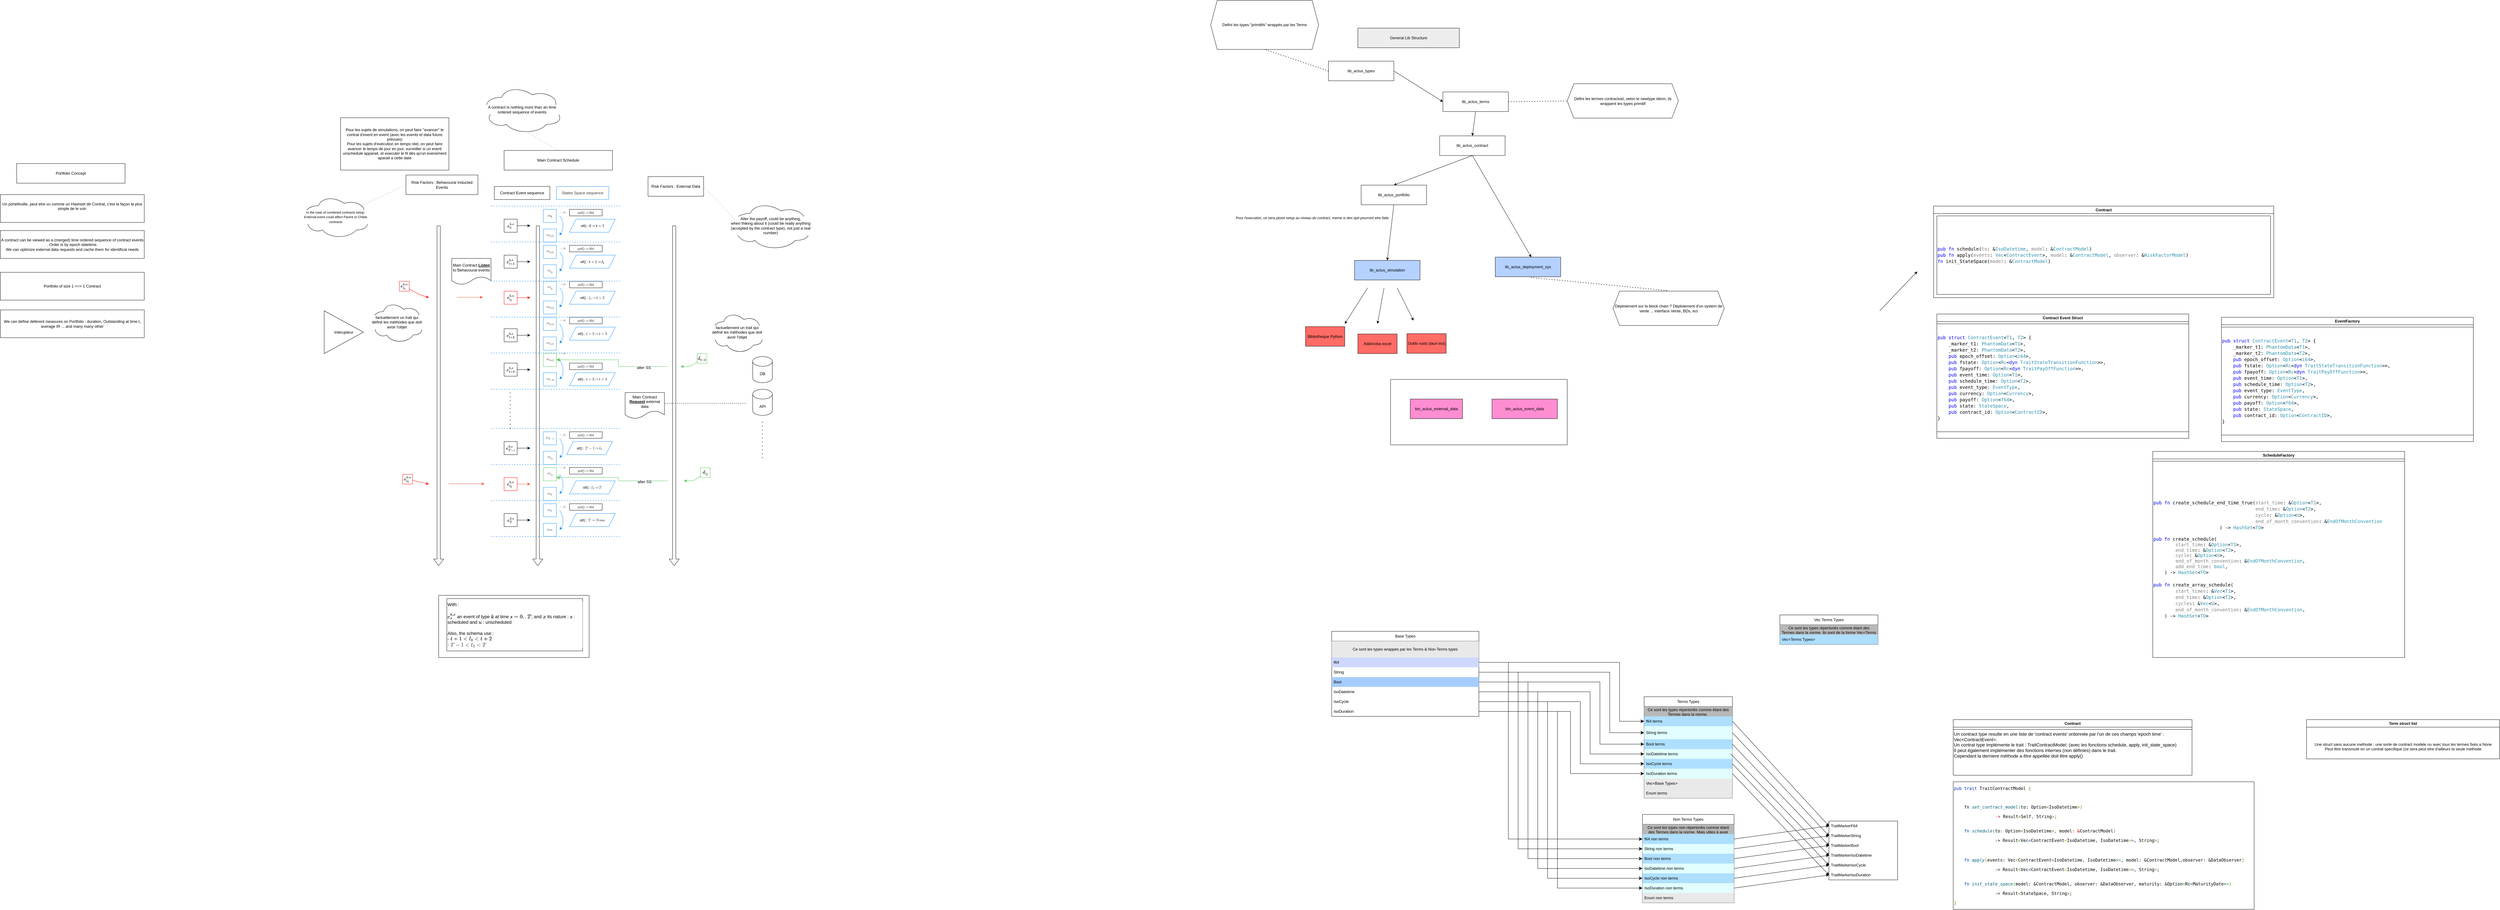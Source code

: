 <mxfile>
    <diagram id="fj433AqaS0m76Oce45b2" name="Page-1">
        <mxGraphModel dx="7461" dy="1975" grid="1" gridSize="10" guides="1" tooltips="1" connect="1" arrows="1" fold="1" page="1" pageScale="1" pageWidth="850" pageHeight="1100" math="1" shadow="0">
            <root>
                <mxCell id="0"/>
                <mxCell id="1" parent="0"/>
                <mxCell id="3" value="Contract" style="swimlane;whiteSpace=wrap;html=1;movable=1;resizable=1;rotatable=1;deletable=1;editable=1;locked=0;connectable=1;" parent="1" vertex="1">
                    <mxGeometry x="130" y="100" width="1040" height="280" as="geometry"/>
                </mxCell>
                <mxCell id="4" value="&lt;div&gt;&lt;div style=&quot;color: rgb(0, 0, 0); background-color: rgb(255, 255, 255); font-family: &amp;quot;Droid Sans Mono&amp;quot;, &amp;quot;monospace&amp;quot;, monospace; font-size: 14px; line-height: 19px; white-space: pre;&quot;&gt;&lt;span style=&quot;color: rgb(0, 0, 255);&quot;&gt;pub&lt;/span&gt;&lt;span style=&quot;color: rgb(0, 0, 0);&quot;&gt; &lt;/span&gt;&lt;span style=&quot;color: rgb(0, 0, 255);&quot;&gt;fn&lt;/span&gt;&lt;span style=&quot;color: rgb(0, 0, 0);&quot;&gt; &lt;/span&gt;&lt;span style=&quot;color: rgb(0, 0, 0);&quot;&gt;schedule&lt;/span&gt;&lt;span style=&quot;color: rgb(0, 0, 0);&quot;&gt;(&lt;/span&gt;&lt;span style=&quot;color: rgb(128, 128, 128);&quot;&gt;to&lt;/span&gt;&lt;span style=&quot;color: rgb(0, 0, 0);&quot;&gt;: &amp;amp;&lt;/span&gt;&lt;span style=&quot;color: rgb(43, 145, 175);&quot;&gt;IsoDatetime&lt;/span&gt;&lt;span style=&quot;color: rgb(0, 0, 0);&quot;&gt;, &lt;/span&gt;&lt;span style=&quot;color: rgb(128, 128, 128);&quot;&gt;model&lt;/span&gt;&lt;span style=&quot;color: rgb(0, 0, 0);&quot;&gt;: &amp;amp;&lt;/span&gt;&lt;span style=&quot;color: rgb(43, 145, 175);&quot;&gt;ContractModel&lt;/span&gt;&lt;span style=&quot;color: rgb(0, 0, 0);&quot;&gt;)&lt;/span&gt;&lt;/div&gt;&lt;/div&gt;&lt;div&gt;&lt;div style=&quot;color: rgb(0, 0, 0); background-color: rgb(255, 255, 255); font-family: &amp;quot;Droid Sans Mono&amp;quot;, &amp;quot;monospace&amp;quot;, monospace; font-size: 14px; line-height: 19px; white-space: pre;&quot;&gt;&lt;span style=&quot;color: rgb(0, 0, 255);&quot;&gt;pub&lt;/span&gt;&lt;span style=&quot;color: rgb(0, 0, 0);&quot;&gt; &lt;/span&gt;&lt;span style=&quot;color: rgb(0, 0, 255);&quot;&gt;fn&lt;/span&gt;&lt;span style=&quot;color: rgb(0, 0, 0);&quot;&gt; &lt;/span&gt;&lt;span style=&quot;color: rgb(0, 0, 0);&quot;&gt;apply&lt;/span&gt;&lt;span style=&quot;color: rgb(0, 0, 0);&quot;&gt;(&lt;/span&gt;&lt;span style=&quot;color: rgb(128, 128, 128);&quot;&gt;events&lt;/span&gt;&lt;span style=&quot;color: rgb(0, 0, 0);&quot;&gt;: &lt;/span&gt;&lt;span style=&quot;color: rgb(43, 145, 175);&quot;&gt;Vec&lt;/span&gt;&lt;span style=&quot;color: rgb(0, 0, 0);&quot;&gt;&amp;lt;&lt;/span&gt;&lt;span style=&quot;color: rgb(43, 145, 175);&quot;&gt;ContractEvent&lt;/span&gt;&lt;span style=&quot;color: rgb(0, 0, 0);&quot;&gt;&amp;gt;, &lt;/span&gt;&lt;span style=&quot;color: rgb(128, 128, 128);&quot;&gt;model&lt;/span&gt;&lt;span style=&quot;color: rgb(0, 0, 0);&quot;&gt;: &amp;amp;&lt;/span&gt;&lt;span style=&quot;color: rgb(43, 145, 175);&quot;&gt;ContractModel&lt;/span&gt;&lt;span style=&quot;color: rgb(0, 0, 0);&quot;&gt;, &lt;/span&gt;&lt;span style=&quot;color: rgb(128, 128, 128);&quot;&gt;observer&lt;/span&gt;&lt;span style=&quot;color: rgb(0, 0, 0);&quot;&gt;: &amp;amp;&lt;/span&gt;&lt;span style=&quot;color: rgb(43, 145, 175);&quot;&gt;RiskFactorModel&lt;/span&gt;&lt;span style=&quot;color: rgb(0, 0, 0);&quot;&gt;)&lt;/span&gt;&lt;/div&gt;&lt;/div&gt;&lt;div&gt;&lt;div style=&quot;color: rgb(0, 0, 0); background-color: rgb(255, 255, 255); font-family: &amp;quot;Droid Sans Mono&amp;quot;, &amp;quot;monospace&amp;quot;, monospace; font-size: 14px; line-height: 19px; white-space: pre;&quot;&gt;&lt;div style=&quot;color: rgb(0, 0, 0); line-height: 19px;&quot;&gt;&lt;span style=&quot;color: #0000ff;&quot;&gt;fn&lt;/span&gt;&lt;span style=&quot;color: #000000;&quot;&gt; &lt;/span&gt;&lt;span style=&quot;color: #000000;&quot;&gt;init_StateSpace&lt;/span&gt;&lt;span style=&quot;color: #000000;&quot;&gt;(&lt;/span&gt;&lt;span style=&quot;color: #808080;&quot;&gt;model&lt;/span&gt;&lt;span style=&quot;color: #000000;&quot;&gt;: &amp;amp;&lt;/span&gt;&lt;span style=&quot;color: #2b91af;&quot;&gt;ContractModel&lt;/span&gt;&lt;span style=&quot;color: #000000;&quot;&gt;) &lt;/span&gt;&lt;/div&gt;&lt;/div&gt;&lt;/div&gt;" style="rounded=0;whiteSpace=wrap;html=1;align=left;movable=1;resizable=1;rotatable=1;deletable=1;editable=1;locked=0;connectable=1;" parent="3" vertex="1">
                    <mxGeometry x="10" y="30" width="1020" height="240" as="geometry"/>
                </mxCell>
                <mxCell id="6" value="Contract Event Struct" style="swimlane;whiteSpace=wrap;html=1;" parent="1" vertex="1">
                    <mxGeometry x="140" y="430" width="770" height="380" as="geometry"/>
                </mxCell>
                <mxCell id="7" value="&lt;div style=&quot;color: rgb(0, 0, 0); background-color: rgb(255, 255, 255); font-family: &amp;quot;Droid Sans Mono&amp;quot;, &amp;quot;monospace&amp;quot;, monospace; font-size: 14px; line-height: 19px; white-space: pre;&quot;&gt;&lt;div&gt;&lt;span style=&quot;color: rgb(0, 0, 255);&quot;&gt;pub&lt;/span&gt;&lt;span style=&quot;color: rgb(0, 0, 0);&quot;&gt; &lt;/span&gt;&lt;span style=&quot;color: rgb(0, 0, 255);&quot;&gt;struct&lt;/span&gt;&lt;span style=&quot;color: rgb(0, 0, 0);&quot;&gt; &lt;/span&gt;&lt;span style=&quot;color: rgb(43, 145, 175);&quot;&gt;ContractEvent&lt;/span&gt;&lt;span style=&quot;color: rgb(0, 0, 0);&quot;&gt;&amp;lt;&lt;/span&gt;&lt;span style=&quot;color: rgb(43, 145, 175);&quot;&gt;T1&lt;/span&gt;&lt;span style=&quot;color: rgb(0, 0, 0);&quot;&gt;, &lt;/span&gt;&lt;span style=&quot;color: rgb(43, 145, 175);&quot;&gt;T2&lt;/span&gt;&lt;span style=&quot;color: rgb(0, 0, 0);&quot;&gt;&amp;gt; {&lt;/span&gt;&lt;/div&gt;&lt;div&gt;&lt;span style=&quot;color: rgb(0, 0, 0);&quot;&gt;    &lt;/span&gt;&lt;span style=&quot;color: rgb(0, 0, 0);&quot;&gt;_marker_t1&lt;/span&gt;&lt;span style=&quot;color: rgb(0, 0, 0);&quot;&gt;: &lt;/span&gt;&lt;span style=&quot;color: rgb(43, 145, 175);&quot;&gt;PhantomData&lt;/span&gt;&lt;span style=&quot;color: rgb(0, 0, 0);&quot;&gt;&amp;lt;&lt;/span&gt;&lt;span style=&quot;color: rgb(43, 145, 175);&quot;&gt;T1&lt;/span&gt;&lt;span style=&quot;color: rgb(0, 0, 0);&quot;&gt;&amp;gt;,&lt;/span&gt;&lt;/div&gt;&lt;div&gt;&lt;span style=&quot;color: rgb(0, 0, 0);&quot;&gt;    &lt;/span&gt;&lt;span style=&quot;color: rgb(0, 0, 0);&quot;&gt;_marker_t2&lt;/span&gt;&lt;span style=&quot;color: rgb(0, 0, 0);&quot;&gt;: &lt;/span&gt;&lt;span style=&quot;color: rgb(43, 145, 175);&quot;&gt;PhantomData&lt;/span&gt;&lt;span style=&quot;color: rgb(0, 0, 0);&quot;&gt;&amp;lt;&lt;/span&gt;&lt;span style=&quot;color: rgb(43, 145, 175);&quot;&gt;T2&lt;/span&gt;&lt;span style=&quot;color: rgb(0, 0, 0);&quot;&gt;&amp;gt;,&lt;/span&gt;&lt;/div&gt;&lt;div&gt;&lt;span style=&quot;color: rgb(0, 0, 0);&quot;&gt;    &lt;/span&gt;&lt;span style=&quot;color: rgb(0, 0, 255);&quot;&gt;pub&lt;/span&gt;&lt;span style=&quot;color: rgb(0, 0, 0);&quot;&gt; &lt;/span&gt;&lt;span style=&quot;color: rgb(0, 0, 0);&quot;&gt;epoch_offset&lt;/span&gt;&lt;span style=&quot;color: rgb(0, 0, 0);&quot;&gt;: &lt;/span&gt;&lt;span style=&quot;color: rgb(43, 145, 175);&quot;&gt;Option&lt;/span&gt;&lt;span style=&quot;color: rgb(0, 0, 0);&quot;&gt;&amp;lt;&lt;/span&gt;&lt;span style=&quot;color: rgb(43, 145, 175);&quot;&gt;i64&lt;/span&gt;&lt;span style=&quot;color: rgb(0, 0, 0);&quot;&gt;&amp;gt;,&lt;/span&gt;&lt;/div&gt;&lt;div&gt;&lt;span style=&quot;color: rgb(0, 0, 0);&quot;&gt;    &lt;/span&gt;&lt;span style=&quot;color: rgb(0, 0, 255);&quot;&gt;pub&lt;/span&gt;&lt;span style=&quot;color: rgb(0, 0, 0);&quot;&gt; &lt;/span&gt;&lt;span style=&quot;color: rgb(0, 0, 0);&quot;&gt;fstate&lt;/span&gt;&lt;span style=&quot;color: rgb(0, 0, 0);&quot;&gt;: &lt;/span&gt;&lt;span style=&quot;color: rgb(43, 145, 175);&quot;&gt;Option&lt;/span&gt;&lt;span style=&quot;color: rgb(0, 0, 0);&quot;&gt;&amp;lt;&lt;/span&gt;&lt;span style=&quot;color: rgb(43, 145, 175);&quot;&gt;Rc&lt;/span&gt;&lt;span style=&quot;color: rgb(0, 0, 0);&quot;&gt;&amp;lt;&lt;/span&gt;&lt;span style=&quot;color: rgb(0, 0, 255);&quot;&gt;dyn&lt;/span&gt;&lt;span style=&quot;color: rgb(0, 0, 0);&quot;&gt; &lt;/span&gt;&lt;span style=&quot;color: rgb(43, 145, 175);&quot;&gt;TraitStateTransitionFunction&lt;/span&gt;&lt;span style=&quot;color: rgb(0, 0, 0);&quot;&gt;&amp;gt;&amp;gt;,&lt;/span&gt;&lt;/div&gt;&lt;div&gt;&lt;span style=&quot;color: rgb(0, 0, 0);&quot;&gt;    &lt;/span&gt;&lt;span style=&quot;color: rgb(0, 0, 255);&quot;&gt;pub&lt;/span&gt;&lt;span style=&quot;color: rgb(0, 0, 0);&quot;&gt; &lt;/span&gt;&lt;span style=&quot;color: rgb(0, 0, 0);&quot;&gt;fpayoff&lt;/span&gt;&lt;span style=&quot;color: rgb(0, 0, 0);&quot;&gt;: &lt;/span&gt;&lt;span style=&quot;color: rgb(43, 145, 175);&quot;&gt;Option&lt;/span&gt;&lt;span style=&quot;color: rgb(0, 0, 0);&quot;&gt;&amp;lt;&lt;/span&gt;&lt;span style=&quot;color: rgb(43, 145, 175);&quot;&gt;Rc&lt;/span&gt;&lt;span style=&quot;color: rgb(0, 0, 0);&quot;&gt;&amp;lt;&lt;/span&gt;&lt;span style=&quot;color: rgb(0, 0, 255);&quot;&gt;dyn&lt;/span&gt;&lt;span style=&quot;color: rgb(0, 0, 0);&quot;&gt; &lt;/span&gt;&lt;span style=&quot;color: rgb(43, 145, 175);&quot;&gt;TraitPayOffFunction&lt;/span&gt;&lt;span style=&quot;color: rgb(0, 0, 0);&quot;&gt;&amp;gt;&amp;gt;,&lt;/span&gt;&lt;/div&gt;&lt;div&gt;&lt;span style=&quot;color: rgb(0, 0, 0);&quot;&gt;    &lt;/span&gt;&lt;span style=&quot;color: rgb(0, 0, 255);&quot;&gt;pub&lt;/span&gt;&lt;span style=&quot;color: rgb(0, 0, 0);&quot;&gt; &lt;/span&gt;&lt;span style=&quot;color: rgb(0, 0, 0);&quot;&gt;event_time&lt;/span&gt;&lt;span style=&quot;color: rgb(0, 0, 0);&quot;&gt;: &lt;/span&gt;&lt;span style=&quot;color: rgb(43, 145, 175);&quot;&gt;Option&lt;/span&gt;&lt;span style=&quot;color: rgb(0, 0, 0);&quot;&gt;&amp;lt;&lt;/span&gt;&lt;span style=&quot;color: rgb(43, 145, 175);&quot;&gt;T1&lt;/span&gt;&lt;span style=&quot;color: rgb(0, 0, 0);&quot;&gt;&amp;gt;,&lt;/span&gt;&lt;/div&gt;&lt;div&gt;&lt;span style=&quot;color: rgb(0, 0, 0);&quot;&gt;    &lt;/span&gt;&lt;span style=&quot;color: rgb(0, 0, 255);&quot;&gt;pub&lt;/span&gt;&lt;span style=&quot;color: rgb(0, 0, 0);&quot;&gt; &lt;/span&gt;&lt;span style=&quot;color: rgb(0, 0, 0);&quot;&gt;schedule_time&lt;/span&gt;&lt;span style=&quot;color: rgb(0, 0, 0);&quot;&gt;: &lt;/span&gt;&lt;span style=&quot;color: rgb(43, 145, 175);&quot;&gt;Option&lt;/span&gt;&lt;span style=&quot;color: rgb(0, 0, 0);&quot;&gt;&amp;lt;&lt;/span&gt;&lt;span style=&quot;color: rgb(43, 145, 175);&quot;&gt;T2&lt;/span&gt;&lt;span style=&quot;color: rgb(0, 0, 0);&quot;&gt;&amp;gt;,&lt;/span&gt;&lt;/div&gt;&lt;div&gt;&lt;span style=&quot;color: rgb(0, 0, 0);&quot;&gt;    &lt;/span&gt;&lt;span style=&quot;color: rgb(0, 0, 255);&quot;&gt;pub&lt;/span&gt;&lt;span style=&quot;color: rgb(0, 0, 0);&quot;&gt; &lt;/span&gt;&lt;span style=&quot;color: rgb(0, 0, 0);&quot;&gt;event_type&lt;/span&gt;&lt;span style=&quot;color: rgb(0, 0, 0);&quot;&gt;: &lt;/span&gt;&lt;span style=&quot;color: rgb(43, 145, 175);&quot;&gt;EventType&lt;/span&gt;&lt;span style=&quot;color: rgb(0, 0, 0);&quot;&gt;,&lt;/span&gt;&lt;/div&gt;&lt;div&gt;&lt;span style=&quot;color: rgb(0, 0, 0);&quot;&gt;    &lt;/span&gt;&lt;span style=&quot;color: rgb(0, 0, 255);&quot;&gt;pub&lt;/span&gt;&lt;span style=&quot;color: rgb(0, 0, 0);&quot;&gt; &lt;/span&gt;&lt;span style=&quot;color: rgb(0, 0, 0);&quot;&gt;currency&lt;/span&gt;&lt;span style=&quot;color: rgb(0, 0, 0);&quot;&gt;: &lt;/span&gt;&lt;span style=&quot;color: rgb(43, 145, 175);&quot;&gt;Option&lt;/span&gt;&lt;span style=&quot;color: rgb(0, 0, 0);&quot;&gt;&amp;lt;&lt;/span&gt;&lt;span style=&quot;color: rgb(43, 145, 175);&quot;&gt;Currency&lt;/span&gt;&lt;span style=&quot;color: rgb(0, 0, 0);&quot;&gt;&amp;gt;,&lt;/span&gt;&lt;/div&gt;&lt;div&gt;&lt;span style=&quot;color: rgb(0, 0, 0);&quot;&gt;    &lt;/span&gt;&lt;span style=&quot;color: rgb(0, 0, 255);&quot;&gt;pub&lt;/span&gt;&lt;span style=&quot;color: rgb(0, 0, 0);&quot;&gt; &lt;/span&gt;&lt;span style=&quot;color: rgb(0, 0, 0);&quot;&gt;payoff&lt;/span&gt;&lt;span style=&quot;color: rgb(0, 0, 0);&quot;&gt;: &lt;/span&gt;&lt;span style=&quot;color: rgb(43, 145, 175);&quot;&gt;Option&lt;/span&gt;&lt;span style=&quot;color: rgb(0, 0, 0);&quot;&gt;&amp;lt;&lt;/span&gt;&lt;span style=&quot;color: rgb(43, 145, 175);&quot;&gt;f64&lt;/span&gt;&lt;span style=&quot;color: rgb(0, 0, 0);&quot;&gt;&amp;gt;,&lt;/span&gt;&lt;/div&gt;&lt;div&gt;&lt;span style=&quot;color: rgb(0, 0, 0);&quot;&gt;    &lt;/span&gt;&lt;span style=&quot;color: rgb(0, 0, 255);&quot;&gt;pub&lt;/span&gt;&lt;span style=&quot;color: rgb(0, 0, 0);&quot;&gt; &lt;/span&gt;&lt;span style=&quot;color: rgb(0, 0, 0);&quot;&gt;state&lt;/span&gt;&lt;span style=&quot;color: rgb(0, 0, 0);&quot;&gt;: &lt;/span&gt;&lt;span style=&quot;color: rgb(43, 145, 175);&quot;&gt;StateSpace&lt;/span&gt;&lt;span style=&quot;color: rgb(0, 0, 0);&quot;&gt;,&lt;/span&gt;&lt;/div&gt;&lt;div&gt;&lt;span style=&quot;color: rgb(0, 0, 0);&quot;&gt;    &lt;/span&gt;&lt;span style=&quot;color: rgb(0, 0, 255);&quot;&gt;pub&lt;/span&gt;&lt;span style=&quot;color: rgb(0, 0, 0);&quot;&gt; &lt;/span&gt;&lt;span style=&quot;color: rgb(0, 0, 0);&quot;&gt;contract_id&lt;/span&gt;&lt;span style=&quot;color: rgb(0, 0, 0);&quot;&gt;: &lt;/span&gt;&lt;span style=&quot;color: rgb(43, 145, 175);&quot;&gt;Option&lt;/span&gt;&lt;span style=&quot;color: rgb(0, 0, 0);&quot;&gt;&amp;lt;&lt;/span&gt;&lt;span style=&quot;color: rgb(43, 145, 175);&quot;&gt;ContractID&lt;/span&gt;&lt;span style=&quot;color: rgb(0, 0, 0);&quot;&gt;&amp;gt;,&lt;/span&gt;&lt;/div&gt;&lt;div&gt;&lt;span style=&quot;color: rgb(0, 0, 0);&quot;&gt;}&lt;/span&gt;&lt;/div&gt;&lt;/div&gt;" style="rounded=0;whiteSpace=wrap;html=1;align=left;" parent="6" vertex="1">
                    <mxGeometry y="30" width="770" height="330" as="geometry"/>
                </mxCell>
                <mxCell id="8" value="EventFactory" style="swimlane;whiteSpace=wrap;html=1;" parent="1" vertex="1">
                    <mxGeometry x="1010" y="440" width="770" height="380" as="geometry"/>
                </mxCell>
                <mxCell id="9" value="&lt;div style=&quot;color: rgb(0, 0, 0); background-color: rgb(255, 255, 255); font-family: &amp;quot;Droid Sans Mono&amp;quot;, &amp;quot;monospace&amp;quot;, monospace; font-size: 14px; line-height: 19px; white-space: pre;&quot;&gt;&lt;div&gt;&lt;span style=&quot;color: rgb(0, 0, 255);&quot;&gt;pub&lt;/span&gt;&lt;span style=&quot;color: rgb(0, 0, 0);&quot;&gt; &lt;/span&gt;&lt;span style=&quot;color: rgb(0, 0, 255);&quot;&gt;struct&lt;/span&gt;&lt;span style=&quot;color: rgb(0, 0, 0);&quot;&gt; &lt;/span&gt;&lt;span style=&quot;color: rgb(43, 145, 175);&quot;&gt;ContractEvent&lt;/span&gt;&lt;span style=&quot;color: rgb(0, 0, 0);&quot;&gt;&amp;lt;&lt;/span&gt;&lt;span style=&quot;color: rgb(43, 145, 175);&quot;&gt;T1&lt;/span&gt;&lt;span style=&quot;color: rgb(0, 0, 0);&quot;&gt;, &lt;/span&gt;&lt;span style=&quot;color: rgb(43, 145, 175);&quot;&gt;T2&lt;/span&gt;&lt;span style=&quot;color: rgb(0, 0, 0);&quot;&gt;&amp;gt; {&lt;/span&gt;&lt;/div&gt;&lt;div&gt;&lt;span style=&quot;color: rgb(0, 0, 0);&quot;&gt;    &lt;/span&gt;&lt;span style=&quot;color: rgb(0, 0, 0);&quot;&gt;_marker_t1&lt;/span&gt;&lt;span style=&quot;color: rgb(0, 0, 0);&quot;&gt;: &lt;/span&gt;&lt;span style=&quot;color: rgb(43, 145, 175);&quot;&gt;PhantomData&lt;/span&gt;&lt;span style=&quot;color: rgb(0, 0, 0);&quot;&gt;&amp;lt;&lt;/span&gt;&lt;span style=&quot;color: rgb(43, 145, 175);&quot;&gt;T1&lt;/span&gt;&lt;span style=&quot;color: rgb(0, 0, 0);&quot;&gt;&amp;gt;,&lt;/span&gt;&lt;/div&gt;&lt;div&gt;&lt;span style=&quot;color: rgb(0, 0, 0);&quot;&gt;    &lt;/span&gt;&lt;span style=&quot;color: rgb(0, 0, 0);&quot;&gt;_marker_t2&lt;/span&gt;&lt;span style=&quot;color: rgb(0, 0, 0);&quot;&gt;: &lt;/span&gt;&lt;span style=&quot;color: rgb(43, 145, 175);&quot;&gt;PhantomData&lt;/span&gt;&lt;span style=&quot;color: rgb(0, 0, 0);&quot;&gt;&amp;lt;&lt;/span&gt;&lt;span style=&quot;color: rgb(43, 145, 175);&quot;&gt;T2&lt;/span&gt;&lt;span style=&quot;color: rgb(0, 0, 0);&quot;&gt;&amp;gt;,&lt;/span&gt;&lt;/div&gt;&lt;div&gt;&lt;span style=&quot;color: rgb(0, 0, 0);&quot;&gt;    &lt;/span&gt;&lt;span style=&quot;color: rgb(0, 0, 255);&quot;&gt;pub&lt;/span&gt;&lt;span style=&quot;color: rgb(0, 0, 0);&quot;&gt; &lt;/span&gt;&lt;span style=&quot;color: rgb(0, 0, 0);&quot;&gt;epoch_offset&lt;/span&gt;&lt;span style=&quot;color: rgb(0, 0, 0);&quot;&gt;: &lt;/span&gt;&lt;span style=&quot;color: rgb(43, 145, 175);&quot;&gt;Option&lt;/span&gt;&lt;span style=&quot;color: rgb(0, 0, 0);&quot;&gt;&amp;lt;&lt;/span&gt;&lt;span style=&quot;color: rgb(43, 145, 175);&quot;&gt;i64&lt;/span&gt;&lt;span style=&quot;color: rgb(0, 0, 0);&quot;&gt;&amp;gt;,&lt;/span&gt;&lt;/div&gt;&lt;div&gt;&lt;span style=&quot;color: rgb(0, 0, 0);&quot;&gt;    &lt;/span&gt;&lt;span style=&quot;color: rgb(0, 0, 255);&quot;&gt;pub&lt;/span&gt;&lt;span style=&quot;color: rgb(0, 0, 0);&quot;&gt; &lt;/span&gt;&lt;span style=&quot;color: rgb(0, 0, 0);&quot;&gt;fstate&lt;/span&gt;&lt;span style=&quot;color: rgb(0, 0, 0);&quot;&gt;: &lt;/span&gt;&lt;span style=&quot;color: rgb(43, 145, 175);&quot;&gt;Option&lt;/span&gt;&lt;span style=&quot;color: rgb(0, 0, 0);&quot;&gt;&amp;lt;&lt;/span&gt;&lt;span style=&quot;color: rgb(43, 145, 175);&quot;&gt;Rc&lt;/span&gt;&lt;span style=&quot;color: rgb(0, 0, 0);&quot;&gt;&amp;lt;&lt;/span&gt;&lt;span style=&quot;color: rgb(0, 0, 255);&quot;&gt;dyn&lt;/span&gt;&lt;span style=&quot;color: rgb(0, 0, 0);&quot;&gt; &lt;/span&gt;&lt;span style=&quot;color: rgb(43, 145, 175);&quot;&gt;TraitStateTransitionFunction&lt;/span&gt;&lt;span style=&quot;color: rgb(0, 0, 0);&quot;&gt;&amp;gt;&amp;gt;,&lt;/span&gt;&lt;/div&gt;&lt;div&gt;&lt;span style=&quot;color: rgb(0, 0, 0);&quot;&gt;    &lt;/span&gt;&lt;span style=&quot;color: rgb(0, 0, 255);&quot;&gt;pub&lt;/span&gt;&lt;span style=&quot;color: rgb(0, 0, 0);&quot;&gt; &lt;/span&gt;&lt;span style=&quot;color: rgb(0, 0, 0);&quot;&gt;fpayoff&lt;/span&gt;&lt;span style=&quot;color: rgb(0, 0, 0);&quot;&gt;: &lt;/span&gt;&lt;span style=&quot;color: rgb(43, 145, 175);&quot;&gt;Option&lt;/span&gt;&lt;span style=&quot;color: rgb(0, 0, 0);&quot;&gt;&amp;lt;&lt;/span&gt;&lt;span style=&quot;color: rgb(43, 145, 175);&quot;&gt;Rc&lt;/span&gt;&lt;span style=&quot;color: rgb(0, 0, 0);&quot;&gt;&amp;lt;&lt;/span&gt;&lt;span style=&quot;color: rgb(0, 0, 255);&quot;&gt;dyn&lt;/span&gt;&lt;span style=&quot;color: rgb(0, 0, 0);&quot;&gt; &lt;/span&gt;&lt;span style=&quot;color: rgb(43, 145, 175);&quot;&gt;TraitPayOffFunction&lt;/span&gt;&lt;span style=&quot;color: rgb(0, 0, 0);&quot;&gt;&amp;gt;&amp;gt;,&lt;/span&gt;&lt;/div&gt;&lt;div&gt;&lt;span style=&quot;color: rgb(0, 0, 0);&quot;&gt;    &lt;/span&gt;&lt;span style=&quot;color: rgb(0, 0, 255);&quot;&gt;pub&lt;/span&gt;&lt;span style=&quot;color: rgb(0, 0, 0);&quot;&gt; &lt;/span&gt;&lt;span style=&quot;color: rgb(0, 0, 0);&quot;&gt;event_time&lt;/span&gt;&lt;span style=&quot;color: rgb(0, 0, 0);&quot;&gt;: &lt;/span&gt;&lt;span style=&quot;color: rgb(43, 145, 175);&quot;&gt;Option&lt;/span&gt;&lt;span style=&quot;color: rgb(0, 0, 0);&quot;&gt;&amp;lt;&lt;/span&gt;&lt;span style=&quot;color: rgb(43, 145, 175);&quot;&gt;T1&lt;/span&gt;&lt;span style=&quot;color: rgb(0, 0, 0);&quot;&gt;&amp;gt;,&lt;/span&gt;&lt;/div&gt;&lt;div&gt;&lt;span style=&quot;color: rgb(0, 0, 0);&quot;&gt;    &lt;/span&gt;&lt;span style=&quot;color: rgb(0, 0, 255);&quot;&gt;pub&lt;/span&gt;&lt;span style=&quot;color: rgb(0, 0, 0);&quot;&gt; &lt;/span&gt;&lt;span style=&quot;color: rgb(0, 0, 0);&quot;&gt;schedule_time&lt;/span&gt;&lt;span style=&quot;color: rgb(0, 0, 0);&quot;&gt;: &lt;/span&gt;&lt;span style=&quot;color: rgb(43, 145, 175);&quot;&gt;Option&lt;/span&gt;&lt;span style=&quot;color: rgb(0, 0, 0);&quot;&gt;&amp;lt;&lt;/span&gt;&lt;span style=&quot;color: rgb(43, 145, 175);&quot;&gt;T2&lt;/span&gt;&lt;span style=&quot;color: rgb(0, 0, 0);&quot;&gt;&amp;gt;,&lt;/span&gt;&lt;/div&gt;&lt;div&gt;&lt;span style=&quot;color: rgb(0, 0, 0);&quot;&gt;    &lt;/span&gt;&lt;span style=&quot;color: rgb(0, 0, 255);&quot;&gt;pub&lt;/span&gt;&lt;span style=&quot;color: rgb(0, 0, 0);&quot;&gt; &lt;/span&gt;&lt;span style=&quot;color: rgb(0, 0, 0);&quot;&gt;event_type&lt;/span&gt;&lt;span style=&quot;color: rgb(0, 0, 0);&quot;&gt;: &lt;/span&gt;&lt;span style=&quot;color: rgb(43, 145, 175);&quot;&gt;EventType&lt;/span&gt;&lt;span style=&quot;color: rgb(0, 0, 0);&quot;&gt;,&lt;/span&gt;&lt;/div&gt;&lt;div&gt;&lt;span style=&quot;color: rgb(0, 0, 0);&quot;&gt;    &lt;/span&gt;&lt;span style=&quot;color: rgb(0, 0, 255);&quot;&gt;pub&lt;/span&gt;&lt;span style=&quot;color: rgb(0, 0, 0);&quot;&gt; &lt;/span&gt;&lt;span style=&quot;color: rgb(0, 0, 0);&quot;&gt;currency&lt;/span&gt;&lt;span style=&quot;color: rgb(0, 0, 0);&quot;&gt;: &lt;/span&gt;&lt;span style=&quot;color: rgb(43, 145, 175);&quot;&gt;Option&lt;/span&gt;&lt;span style=&quot;color: rgb(0, 0, 0);&quot;&gt;&amp;lt;&lt;/span&gt;&lt;span style=&quot;color: rgb(43, 145, 175);&quot;&gt;Currency&lt;/span&gt;&lt;span style=&quot;color: rgb(0, 0, 0);&quot;&gt;&amp;gt;,&lt;/span&gt;&lt;/div&gt;&lt;div&gt;&lt;span style=&quot;color: rgb(0, 0, 0);&quot;&gt;    &lt;/span&gt;&lt;span style=&quot;color: rgb(0, 0, 255);&quot;&gt;pub&lt;/span&gt;&lt;span style=&quot;color: rgb(0, 0, 0);&quot;&gt; &lt;/span&gt;&lt;span style=&quot;color: rgb(0, 0, 0);&quot;&gt;payoff&lt;/span&gt;&lt;span style=&quot;color: rgb(0, 0, 0);&quot;&gt;: &lt;/span&gt;&lt;span style=&quot;color: rgb(43, 145, 175);&quot;&gt;Option&lt;/span&gt;&lt;span style=&quot;color: rgb(0, 0, 0);&quot;&gt;&amp;lt;&lt;/span&gt;&lt;span style=&quot;color: rgb(43, 145, 175);&quot;&gt;f64&lt;/span&gt;&lt;span style=&quot;color: rgb(0, 0, 0);&quot;&gt;&amp;gt;,&lt;/span&gt;&lt;/div&gt;&lt;div&gt;&lt;span style=&quot;color: rgb(0, 0, 0);&quot;&gt;    &lt;/span&gt;&lt;span style=&quot;color: rgb(0, 0, 255);&quot;&gt;pub&lt;/span&gt;&lt;span style=&quot;color: rgb(0, 0, 0);&quot;&gt; &lt;/span&gt;&lt;span style=&quot;color: rgb(0, 0, 0);&quot;&gt;state&lt;/span&gt;&lt;span style=&quot;color: rgb(0, 0, 0);&quot;&gt;: &lt;/span&gt;&lt;span style=&quot;color: rgb(43, 145, 175);&quot;&gt;StateSpace&lt;/span&gt;&lt;span style=&quot;color: rgb(0, 0, 0);&quot;&gt;,&lt;/span&gt;&lt;/div&gt;&lt;div&gt;&lt;span style=&quot;color: rgb(0, 0, 0);&quot;&gt;    &lt;/span&gt;&lt;span style=&quot;color: rgb(0, 0, 255);&quot;&gt;pub&lt;/span&gt;&lt;span style=&quot;color: rgb(0, 0, 0);&quot;&gt; &lt;/span&gt;&lt;span style=&quot;color: rgb(0, 0, 0);&quot;&gt;contract_id&lt;/span&gt;&lt;span style=&quot;color: rgb(0, 0, 0);&quot;&gt;: &lt;/span&gt;&lt;span style=&quot;color: rgb(43, 145, 175);&quot;&gt;Option&lt;/span&gt;&lt;span style=&quot;color: rgb(0, 0, 0);&quot;&gt;&amp;lt;&lt;/span&gt;&lt;span style=&quot;color: rgb(43, 145, 175);&quot;&gt;ContractID&lt;/span&gt;&lt;span style=&quot;color: rgb(0, 0, 0);&quot;&gt;&amp;gt;,&lt;/span&gt;&lt;/div&gt;&lt;div&gt;&lt;span style=&quot;color: rgb(0, 0, 0);&quot;&gt;}&lt;/span&gt;&lt;/div&gt;&lt;/div&gt;" style="rounded=0;whiteSpace=wrap;html=1;align=left;" parent="8" vertex="1">
                    <mxGeometry y="30" width="770" height="330" as="geometry"/>
                </mxCell>
                <mxCell id="10" value="ScheduleFactory" style="swimlane;whiteSpace=wrap;html=1;" parent="1" vertex="1">
                    <mxGeometry x="800" y="850" width="770" height="630" as="geometry"/>
                </mxCell>
                <mxCell id="11" value="&lt;div style=&quot;color: rgb(0, 0, 0); background-color: rgb(255, 255, 255); font-family: &amp;quot;Droid Sans Mono&amp;quot;, &amp;quot;monospace&amp;quot;, monospace; font-size: 14px; line-height: 19px; white-space: pre;&quot;&gt;&lt;div style=&quot;color: rgb(0, 0, 0); line-height: 19px;&quot;&gt;&lt;div&gt;&lt;span style=&quot;color: rgb(0, 0, 255);&quot;&gt;pub&lt;/span&gt;&lt;span style=&quot;color: rgb(0, 0, 0);&quot;&gt; &lt;/span&gt;&lt;span style=&quot;color: rgb(0, 0, 255);&quot;&gt;fn&lt;/span&gt;&lt;span style=&quot;color: rgb(0, 0, 0);&quot;&gt; &lt;/span&gt;&lt;span style=&quot;color: rgb(0, 0, 0);&quot;&gt;create_schedule_end_time_true&lt;/span&gt;&lt;span style=&quot;color: rgb(0, 0, 0);&quot;&gt;(&lt;/span&gt;&lt;span style=&quot;color: rgb(128, 128, 128);&quot;&gt;start_time&lt;/span&gt;&lt;span style=&quot;color: rgb(0, 0, 0);&quot;&gt;: &amp;amp;&lt;/span&gt;&lt;span style=&quot;color: rgb(43, 145, 175);&quot;&gt;Option&lt;/span&gt;&lt;span style=&quot;color: rgb(0, 0, 0);&quot;&gt;&amp;lt;&lt;/span&gt;&lt;span style=&quot;color: rgb(43, 145, 175);&quot;&gt;T1&lt;/span&gt;&lt;span style=&quot;color: rgb(0, 0, 0);&quot;&gt;&amp;gt;,&lt;/span&gt;&lt;/div&gt;&lt;div&gt;&lt;span style=&quot;color: rgb(0, 0, 0);&quot;&gt;                                     &lt;/span&gt;&lt;span style=&quot;color: rgb(128, 128, 128);&quot;&gt;end_time&lt;/span&gt;&lt;span style=&quot;color: rgb(0, 0, 0);&quot;&gt;: &amp;amp;&lt;/span&gt;&lt;span style=&quot;color: rgb(43, 145, 175);&quot;&gt;Option&lt;/span&gt;&lt;span style=&quot;color: rgb(0, 0, 0);&quot;&gt;&amp;lt;&lt;/span&gt;&lt;span style=&quot;color: rgb(43, 145, 175);&quot;&gt;T2&lt;/span&gt;&lt;span style=&quot;color: rgb(0, 0, 0);&quot;&gt;&amp;gt;,&lt;/span&gt;&lt;/div&gt;&lt;div&gt;&lt;span style=&quot;color: rgb(0, 0, 0);&quot;&gt;                                     &lt;/span&gt;&lt;span style=&quot;color: rgb(128, 128, 128);&quot;&gt;cycle&lt;/span&gt;&lt;span style=&quot;color: rgb(0, 0, 0);&quot;&gt;: &amp;amp;&lt;/span&gt;&lt;span style=&quot;color: rgb(43, 145, 175);&quot;&gt;Option&lt;/span&gt;&lt;span style=&quot;color: rgb(0, 0, 0);&quot;&gt;&amp;lt;&lt;/span&gt;&lt;span style=&quot;color: rgb(43, 145, 175);&quot;&gt;U&lt;/span&gt;&lt;span style=&quot;color: rgb(0, 0, 0);&quot;&gt;&amp;gt;,&lt;/span&gt;&lt;/div&gt;&lt;div&gt;&lt;span style=&quot;color: rgb(0, 0, 0);&quot;&gt;                                     &lt;/span&gt;&lt;span style=&quot;color: rgb(128, 128, 128);&quot;&gt;end_of_month_convention&lt;/span&gt;&lt;span style=&quot;color: rgb(0, 0, 0);&quot;&gt;: &amp;amp;&lt;/span&gt;&lt;span style=&quot;color: rgb(43, 145, 175);&quot;&gt;EndOfMonthConvention&lt;/span&gt;&lt;/div&gt;&lt;div&gt;&lt;span style=&quot;color: rgb(0, 0, 0);&quot;&gt;&lt;span style=&quot;white-space: pre;&quot;&gt;&#x9;&lt;/span&gt;&lt;span style=&quot;white-space: pre;&quot;&gt;&#x9;&lt;/span&gt;&lt;span style=&quot;white-space: pre;&quot;&gt;&#x9;&lt;/span&gt;) &lt;/span&gt;&lt;span style=&quot;color: rgb(0, 0, 0);&quot;&gt;-&amp;gt;&lt;/span&gt;&lt;span style=&quot;color: rgb(0, 0, 0);&quot;&gt; &lt;/span&gt;&lt;span style=&quot;color: rgb(43, 145, 175);&quot;&gt;HashSet&lt;/span&gt;&lt;span style=&quot;color: rgb(0, 0, 0);&quot;&gt;&amp;lt;&lt;/span&gt;&lt;span style=&quot;color: rgb(43, 145, 175);&quot;&gt;TO&lt;/span&gt;&lt;span style=&quot;color: rgb(0, 0, 0);&quot;&gt;&amp;gt;&lt;/span&gt;&lt;/div&gt;&lt;/div&gt;&lt;/div&gt;&lt;span style=&quot;background-color: light-dark(rgb(255, 255, 255), rgb(18, 18, 18)); font-family: &amp;quot;Droid Sans Mono&amp;quot;, &amp;quot;monospace&amp;quot;, monospace; font-size: 14px; white-space: pre; color: rgb(0, 0, 0);&quot;&gt; &lt;/span&gt;&lt;span style=&quot;font-family: &amp;quot;Droid Sans Mono&amp;quot;, &amp;quot;monospace&amp;quot;, monospace; font-size: 14px; white-space: pre; background-color: light-dark(rgb(255, 255, 255), rgb(18, 18, 18)); color: rgb(0, 0, 0);&quot;&gt;    &lt;/span&gt;&lt;div&gt;&lt;span style=&quot;font-family: &amp;quot;Droid Sans Mono&amp;quot;, &amp;quot;monospace&amp;quot;, monospace; font-size: 14px; white-space: pre; background-color: light-dark(rgb(255, 255, 255), rgb(18, 18, 18)); color: rgb(0, 0, 255);&quot;&gt;pub&lt;/span&gt;&lt;span style=&quot;font-family: &amp;quot;Droid Sans Mono&amp;quot;, &amp;quot;monospace&amp;quot;, monospace; font-size: 14px; white-space: pre; background-color: light-dark(rgb(255, 255, 255), rgb(18, 18, 18)); color: rgb(0, 0, 0);&quot;&gt; &lt;/span&gt;&lt;span style=&quot;font-family: &amp;quot;Droid Sans Mono&amp;quot;, &amp;quot;monospace&amp;quot;, monospace; font-size: 14px; white-space: pre; background-color: light-dark(rgb(255, 255, 255), rgb(18, 18, 18)); color: rgb(0, 0, 255);&quot;&gt;fn&lt;/span&gt;&lt;span style=&quot;font-family: &amp;quot;Droid Sans Mono&amp;quot;, &amp;quot;monospace&amp;quot;, monospace; font-size: 14px; white-space: pre; background-color: light-dark(rgb(255, 255, 255), rgb(18, 18, 18)); color: rgb(0, 0, 0);&quot;&gt; &lt;/span&gt;&lt;span style=&quot;font-family: &amp;quot;Droid Sans Mono&amp;quot;, &amp;quot;monospace&amp;quot;, monospace; font-size: 14px; white-space: pre; background-color: light-dark(rgb(255, 255, 255), rgb(18, 18, 18)); color: rgb(0, 0, 0);&quot;&gt;create_schedule&lt;/span&gt;&lt;span style=&quot;font-family: &amp;quot;Droid Sans Mono&amp;quot;, &amp;quot;monospace&amp;quot;, monospace; font-size: 14px; white-space: pre; background-color: light-dark(rgb(255, 255, 255), rgb(18, 18, 18)); color: rgb(0, 0, 0);&quot;&gt;(&lt;/span&gt;&lt;br&gt;&lt;span style=&quot;background-color: light-dark(rgb(255, 255, 255), rgb(18, 18, 18)); font-family: &amp;quot;Droid Sans Mono&amp;quot;, &amp;quot;monospace&amp;quot;, monospace; font-size: 14px; white-space: pre; color: rgb(0, 0, 0);&quot;&gt;        &lt;/span&gt;&lt;span style=&quot;background-color: light-dark(rgb(255, 255, 255), rgb(18, 18, 18)); font-family: &amp;quot;Droid Sans Mono&amp;quot;, &amp;quot;monospace&amp;quot;, monospace; font-size: 14px; white-space: pre; color: rgb(128, 128, 128);&quot;&gt;start_time&lt;/span&gt;&lt;span style=&quot;background-color: light-dark(rgb(255, 255, 255), rgb(18, 18, 18)); font-family: &amp;quot;Droid Sans Mono&amp;quot;, &amp;quot;monospace&amp;quot;, monospace; font-size: 14px; white-space: pre; color: rgb(0, 0, 0);&quot;&gt;: &amp;amp;&lt;/span&gt;&lt;span style=&quot;background-color: light-dark(rgb(255, 255, 255), rgb(18, 18, 18)); font-family: &amp;quot;Droid Sans Mono&amp;quot;, &amp;quot;monospace&amp;quot;, monospace; font-size: 14px; white-space: pre; color: rgb(43, 145, 175);&quot;&gt;Option&lt;/span&gt;&lt;span style=&quot;background-color: light-dark(rgb(255, 255, 255), rgb(18, 18, 18)); font-family: &amp;quot;Droid Sans Mono&amp;quot;, &amp;quot;monospace&amp;quot;, monospace; font-size: 14px; white-space: pre; color: rgb(0, 0, 0);&quot;&gt;&amp;lt;&lt;/span&gt;&lt;span style=&quot;background-color: light-dark(rgb(255, 255, 255), rgb(18, 18, 18)); font-family: &amp;quot;Droid Sans Mono&amp;quot;, &amp;quot;monospace&amp;quot;, monospace; font-size: 14px; white-space: pre; color: rgb(43, 145, 175);&quot;&gt;T1&lt;/span&gt;&lt;span style=&quot;background-color: light-dark(rgb(255, 255, 255), rgb(18, 18, 18)); font-family: &amp;quot;Droid Sans Mono&amp;quot;, &amp;quot;monospace&amp;quot;, monospace; font-size: 14px; white-space: pre; color: rgb(0, 0, 0);&quot;&gt;&amp;gt;,&lt;/span&gt;&lt;br&gt;&lt;span style=&quot;background-color: light-dark(rgb(255, 255, 255), rgb(18, 18, 18)); font-family: &amp;quot;Droid Sans Mono&amp;quot;, &amp;quot;monospace&amp;quot;, monospace; font-size: 14px; white-space: pre; color: rgb(0, 0, 0);&quot;&gt;        &lt;/span&gt;&lt;span style=&quot;background-color: light-dark(rgb(255, 255, 255), rgb(18, 18, 18)); font-family: &amp;quot;Droid Sans Mono&amp;quot;, &amp;quot;monospace&amp;quot;, monospace; font-size: 14px; white-space: pre; color: rgb(128, 128, 128);&quot;&gt;end_time&lt;/span&gt;&lt;span style=&quot;background-color: light-dark(rgb(255, 255, 255), rgb(18, 18, 18)); font-family: &amp;quot;Droid Sans Mono&amp;quot;, &amp;quot;monospace&amp;quot;, monospace; font-size: 14px; white-space: pre; color: rgb(0, 0, 0);&quot;&gt;: &amp;amp;&lt;/span&gt;&lt;span style=&quot;background-color: light-dark(rgb(255, 255, 255), rgb(18, 18, 18)); font-family: &amp;quot;Droid Sans Mono&amp;quot;, &amp;quot;monospace&amp;quot;, monospace; font-size: 14px; white-space: pre; color: rgb(43, 145, 175);&quot;&gt;Option&lt;/span&gt;&lt;span style=&quot;background-color: light-dark(rgb(255, 255, 255), rgb(18, 18, 18)); font-family: &amp;quot;Droid Sans Mono&amp;quot;, &amp;quot;monospace&amp;quot;, monospace; font-size: 14px; white-space: pre; color: rgb(0, 0, 0);&quot;&gt;&amp;lt;&lt;/span&gt;&lt;span style=&quot;background-color: light-dark(rgb(255, 255, 255), rgb(18, 18, 18)); font-family: &amp;quot;Droid Sans Mono&amp;quot;, &amp;quot;monospace&amp;quot;, monospace; font-size: 14px; white-space: pre; color: rgb(43, 145, 175);&quot;&gt;T2&lt;/span&gt;&lt;span style=&quot;background-color: light-dark(rgb(255, 255, 255), rgb(18, 18, 18)); font-family: &amp;quot;Droid Sans Mono&amp;quot;, &amp;quot;monospace&amp;quot;, monospace; font-size: 14px; white-space: pre; color: rgb(0, 0, 0);&quot;&gt;&amp;gt;,&lt;/span&gt;&lt;br&gt;&lt;span style=&quot;background-color: light-dark(rgb(255, 255, 255), rgb(18, 18, 18)); font-family: &amp;quot;Droid Sans Mono&amp;quot;, &amp;quot;monospace&amp;quot;, monospace; font-size: 14px; white-space: pre; color: rgb(0, 0, 0);&quot;&gt;        &lt;/span&gt;&lt;span style=&quot;background-color: light-dark(rgb(255, 255, 255), rgb(18, 18, 18)); font-family: &amp;quot;Droid Sans Mono&amp;quot;, &amp;quot;monospace&amp;quot;, monospace; font-size: 14px; white-space: pre; color: rgb(128, 128, 128);&quot;&gt;cycle&lt;/span&gt;&lt;span style=&quot;background-color: light-dark(rgb(255, 255, 255), rgb(18, 18, 18)); font-family: &amp;quot;Droid Sans Mono&amp;quot;, &amp;quot;monospace&amp;quot;, monospace; font-size: 14px; white-space: pre; color: rgb(0, 0, 0);&quot;&gt;: &amp;amp;&lt;/span&gt;&lt;span style=&quot;background-color: light-dark(rgb(255, 255, 255), rgb(18, 18, 18)); font-family: &amp;quot;Droid Sans Mono&amp;quot;, &amp;quot;monospace&amp;quot;, monospace; font-size: 14px; white-space: pre; color: rgb(43, 145, 175);&quot;&gt;Option&lt;/span&gt;&lt;span style=&quot;background-color: light-dark(rgb(255, 255, 255), rgb(18, 18, 18)); font-family: &amp;quot;Droid Sans Mono&amp;quot;, &amp;quot;monospace&amp;quot;, monospace; font-size: 14px; white-space: pre; color: rgb(0, 0, 0);&quot;&gt;&amp;lt;&lt;/span&gt;&lt;span style=&quot;background-color: light-dark(rgb(255, 255, 255), rgb(18, 18, 18)); font-family: &amp;quot;Droid Sans Mono&amp;quot;, &amp;quot;monospace&amp;quot;, monospace; font-size: 14px; white-space: pre; color: rgb(43, 145, 175);&quot;&gt;U&lt;/span&gt;&lt;span style=&quot;background-color: light-dark(rgb(255, 255, 255), rgb(18, 18, 18)); font-family: &amp;quot;Droid Sans Mono&amp;quot;, &amp;quot;monospace&amp;quot;, monospace; font-size: 14px; white-space: pre; color: rgb(0, 0, 0);&quot;&gt;&amp;gt;,&lt;/span&gt;&lt;br&gt;&lt;span style=&quot;background-color: light-dark(rgb(255, 255, 255), rgb(18, 18, 18)); font-family: &amp;quot;Droid Sans Mono&amp;quot;, &amp;quot;monospace&amp;quot;, monospace; font-size: 14px; white-space: pre; color: rgb(0, 0, 0);&quot;&gt;        &lt;/span&gt;&lt;span style=&quot;background-color: light-dark(rgb(255, 255, 255), rgb(18, 18, 18)); font-family: &amp;quot;Droid Sans Mono&amp;quot;, &amp;quot;monospace&amp;quot;, monospace; font-size: 14px; white-space: pre; color: rgb(128, 128, 128);&quot;&gt;end_of_month_convention&lt;/span&gt;&lt;span style=&quot;background-color: light-dark(rgb(255, 255, 255), rgb(18, 18, 18)); font-family: &amp;quot;Droid Sans Mono&amp;quot;, &amp;quot;monospace&amp;quot;, monospace; font-size: 14px; white-space: pre; color: rgb(0, 0, 0);&quot;&gt;: &amp;amp;&lt;/span&gt;&lt;span style=&quot;background-color: light-dark(rgb(255, 255, 255), rgb(18, 18, 18)); font-family: &amp;quot;Droid Sans Mono&amp;quot;, &amp;quot;monospace&amp;quot;, monospace; font-size: 14px; white-space: pre; color: rgb(43, 145, 175);&quot;&gt;EndOfMonthConvention&lt;/span&gt;&lt;span style=&quot;background-color: light-dark(rgb(255, 255, 255), rgb(18, 18, 18)); font-family: &amp;quot;Droid Sans Mono&amp;quot;, &amp;quot;monospace&amp;quot;, monospace; font-size: 14px; white-space: pre; color: rgb(0, 0, 0);&quot;&gt;,&lt;/span&gt;&lt;br&gt;&lt;span style=&quot;background-color: light-dark(rgb(255, 255, 255), rgb(18, 18, 18)); font-family: &amp;quot;Droid Sans Mono&amp;quot;, &amp;quot;monospace&amp;quot;, monospace; font-size: 14px; white-space: pre; color: rgb(0, 0, 0);&quot;&gt;        &lt;/span&gt;&lt;span style=&quot;background-color: light-dark(rgb(255, 255, 255), rgb(18, 18, 18)); font-family: &amp;quot;Droid Sans Mono&amp;quot;, &amp;quot;monospace&amp;quot;, monospace; font-size: 14px; white-space: pre; color: rgb(128, 128, 128);&quot;&gt;add_end_time&lt;/span&gt;&lt;span style=&quot;background-color: light-dark(rgb(255, 255, 255), rgb(18, 18, 18)); font-family: &amp;quot;Droid Sans Mono&amp;quot;, &amp;quot;monospace&amp;quot;, monospace; font-size: 14px; white-space: pre; color: rgb(0, 0, 0);&quot;&gt;: &lt;/span&gt;&lt;span style=&quot;background-color: light-dark(rgb(255, 255, 255), rgb(18, 18, 18)); font-family: &amp;quot;Droid Sans Mono&amp;quot;, &amp;quot;monospace&amp;quot;, monospace; font-size: 14px; white-space: pre; color: rgb(43, 145, 175);&quot;&gt;bool&lt;/span&gt;&lt;span style=&quot;background-color: light-dark(rgb(255, 255, 255), rgb(18, 18, 18)); font-family: &amp;quot;Droid Sans Mono&amp;quot;, &amp;quot;monospace&amp;quot;, monospace; font-size: 14px; white-space: pre; color: rgb(0, 0, 0);&quot;&gt;,&lt;/span&gt;&lt;br&gt;&lt;div style=&quot;color: rgb(0, 0, 0); background-color: rgb(255, 255, 255); font-family: &amp;quot;Droid Sans Mono&amp;quot;, &amp;quot;monospace&amp;quot;, monospace; font-size: 14px; line-height: 19px; white-space: pre;&quot;&gt;&lt;div style=&quot;color: rgb(0, 0, 0); line-height: 19px;&quot;&gt;&lt;div style=&quot;color: rgb(0, 0, 0); line-height: 19px;&quot;&gt;&lt;div&gt;&lt;span style=&quot;color: rgb(0, 0, 0);&quot;&gt;    ) &lt;/span&gt;&lt;span style=&quot;color: rgb(0, 0, 0);&quot;&gt;-&amp;gt;&lt;/span&gt;&lt;span style=&quot;color: rgb(0, 0, 0);&quot;&gt; &lt;/span&gt;&lt;span style=&quot;color: rgb(43, 145, 175);&quot;&gt;HashSet&lt;/span&gt;&lt;span style=&quot;color: rgb(0, 0, 0);&quot;&gt;&amp;lt;&lt;/span&gt;&lt;span style=&quot;color: rgb(43, 145, 175);&quot;&gt;TO&lt;/span&gt;&lt;span style=&quot;color: rgb(0, 0, 0);&quot;&gt;&amp;gt;&lt;/span&gt;&lt;/div&gt;&lt;/div&gt;&lt;/div&gt;&lt;/div&gt;&lt;div style=&quot;color: rgb(0, 0, 0); background-color: rgb(255, 255, 255); font-family: &amp;quot;Droid Sans Mono&amp;quot;, &amp;quot;monospace&amp;quot;, monospace; font-size: 14px; line-height: 19px; white-space: pre;&quot;&gt;&lt;div style=&quot;color: rgb(0, 0, 0); line-height: 19px;&quot;&gt;&lt;div&gt;&lt;span style=&quot;color: rgb(0, 0, 0);&quot;&gt;&lt;br&gt;&lt;/span&gt;&lt;/div&gt;&lt;div style=&quot;color: rgb(0, 0, 0); line-height: 19px;&quot;&gt;&lt;div&gt;&lt;span style=&quot;color: #0000ff;&quot;&gt;pub&lt;/span&gt;&lt;span style=&quot;color: #000000;&quot;&gt; &lt;/span&gt;&lt;span style=&quot;color: #0000ff;&quot;&gt;fn&lt;/span&gt;&lt;span style=&quot;color: #000000;&quot;&gt; &lt;/span&gt;&lt;span style=&quot;color: #000000;&quot;&gt;create_array_schedule&lt;/span&gt;&lt;span style=&quot;color: #000000;&quot;&gt;(&lt;/span&gt;&lt;/div&gt;&lt;div&gt;&lt;span style=&quot;color: #000000;&quot;&gt;        &lt;/span&gt;&lt;span style=&quot;color: #808080;&quot;&gt;start_times&lt;/span&gt;&lt;span style=&quot;color: #000000;&quot;&gt;: &amp;amp;&lt;/span&gt;&lt;span style=&quot;color: #2b91af;&quot;&gt;Vec&lt;/span&gt;&lt;span style=&quot;color: #000000;&quot;&gt;&amp;lt;&lt;/span&gt;&lt;span style=&quot;color: #2b91af;&quot;&gt;T1&lt;/span&gt;&lt;span style=&quot;color: #000000;&quot;&gt;&amp;gt;,&lt;/span&gt;&lt;/div&gt;&lt;div&gt;&lt;span style=&quot;color: #000000;&quot;&gt;        &lt;/span&gt;&lt;span style=&quot;color: #808080;&quot;&gt;end_time&lt;/span&gt;&lt;span style=&quot;color: #000000;&quot;&gt;: &amp;amp;&lt;/span&gt;&lt;span style=&quot;color: #2b91af;&quot;&gt;Option&lt;/span&gt;&lt;span style=&quot;color: #000000;&quot;&gt;&amp;lt;&lt;/span&gt;&lt;span style=&quot;color: #2b91af;&quot;&gt;T2&lt;/span&gt;&lt;span style=&quot;color: #000000;&quot;&gt;&amp;gt;,&lt;/span&gt;&lt;/div&gt;&lt;div&gt;&lt;span style=&quot;color: #000000;&quot;&gt;        &lt;/span&gt;&lt;span style=&quot;color: #808080;&quot;&gt;cycles&lt;/span&gt;&lt;span style=&quot;color: #000000;&quot;&gt;: &amp;amp;&lt;/span&gt;&lt;span style=&quot;color: #2b91af;&quot;&gt;Vec&lt;/span&gt;&lt;span style=&quot;color: #000000;&quot;&gt;&amp;lt;&lt;/span&gt;&lt;span style=&quot;color: #2b91af;&quot;&gt;U&lt;/span&gt;&lt;span style=&quot;color: #000000;&quot;&gt;&amp;gt;,&lt;/span&gt;&lt;/div&gt;&lt;div&gt;&lt;span style=&quot;color: #000000;&quot;&gt;        &lt;/span&gt;&lt;span style=&quot;color: #808080;&quot;&gt;end_of_month_convention&lt;/span&gt;&lt;span style=&quot;color: #000000;&quot;&gt;: &amp;amp;&lt;/span&gt;&lt;span style=&quot;color: #2b91af;&quot;&gt;EndOfMonthConvention&lt;/span&gt;&lt;span style=&quot;color: #000000;&quot;&gt;,&lt;/span&gt;&lt;/div&gt;&lt;/div&gt;&lt;div&gt;&lt;span style=&quot;color: rgb(0, 0, 0);&quot;&gt;&lt;span style=&quot;background-color: light-dark(rgb(255, 255, 255), rgb(18, 18, 18)); color: rgb(0, 0, 0);&quot;&gt;    ) &lt;/span&gt;&lt;span style=&quot;background-color: light-dark(rgb(255, 255, 255), rgb(18, 18, 18)); color: rgb(0, 0, 0);&quot;&gt;-&amp;gt;&lt;/span&gt;&lt;span style=&quot;background-color: light-dark(rgb(255, 255, 255), rgb(18, 18, 18)); color: rgb(0, 0, 0);&quot;&gt; &lt;/span&gt;&lt;span style=&quot;background-color: light-dark(rgb(255, 255, 255), rgb(18, 18, 18)); color: rgb(43, 145, 175);&quot;&gt;HashSet&lt;/span&gt;&lt;span style=&quot;background-color: light-dark(rgb(255, 255, 255), rgb(18, 18, 18)); color: rgb(0, 0, 0);&quot;&gt;&amp;lt;&lt;/span&gt;&lt;span style=&quot;background-color: light-dark(rgb(255, 255, 255), rgb(18, 18, 18)); color: rgb(43, 145, 175);&quot;&gt;TO&lt;/span&gt;&lt;span style=&quot;background-color: light-dark(rgb(255, 255, 255), rgb(18, 18, 18)); color: rgb(0, 0, 0);&quot;&gt;&amp;gt;&lt;/span&gt; &lt;/span&gt;&lt;/div&gt;&lt;/div&gt;&lt;/div&gt;&lt;/div&gt;" style="rounded=0;whiteSpace=wrap;html=1;align=left;" parent="10" vertex="1">
                    <mxGeometry y="30" width="770" height="600" as="geometry"/>
                </mxCell>
                <mxCell id="14" value="" style="endArrow=classic;html=1;" parent="1" edge="1">
                    <mxGeometry width="50" height="50" relative="1" as="geometry">
                        <mxPoint x="-34.62" y="420" as="sourcePoint"/>
                        <mxPoint x="80" y="300" as="targetPoint"/>
                    </mxGeometry>
                </mxCell>
                <mxCell id="15" value="Base Types" style="swimlane;fontStyle=0;childLayout=stackLayout;horizontal=1;startSize=30;horizontalStack=0;resizeParent=1;resizeParentMax=0;resizeLast=0;collapsible=1;marginBottom=0;whiteSpace=wrap;html=1;" parent="1" vertex="1">
                    <mxGeometry x="-1710" y="1400" width="450" height="260" as="geometry"/>
                </mxCell>
                <mxCell id="45" value="&lt;span style=&quot;color: rgb(0, 0, 0);&quot;&gt;Ce sont les types wrappés par les Terms &amp;amp; Non-Terms types&lt;/span&gt;" style="text;strokeColor=none;fillColor=#E9E9E9;align=center;verticalAlign=middle;spacingLeft=4;spacingRight=4;overflow=hidden;points=[[0,0.5],[1,0.5]];portConstraint=eastwest;rotatable=0;whiteSpace=wrap;html=1;" parent="15" vertex="1">
                    <mxGeometry y="30" width="450" height="50" as="geometry"/>
                </mxCell>
                <mxCell id="16" value="f64" style="text;strokeColor=none;fillColor=#CFD8FF;align=left;verticalAlign=middle;spacingLeft=4;spacingRight=4;overflow=hidden;points=[[0,0.5],[1,0.5]];portConstraint=eastwest;rotatable=0;whiteSpace=wrap;html=1;" parent="15" vertex="1">
                    <mxGeometry y="80" width="450" height="30" as="geometry"/>
                </mxCell>
                <mxCell id="17" value="String" style="text;strokeColor=none;fillColor=none;align=left;verticalAlign=middle;spacingLeft=4;spacingRight=4;overflow=hidden;points=[[0,0.5],[1,0.5]];portConstraint=eastwest;rotatable=0;whiteSpace=wrap;html=1;" parent="15" vertex="1">
                    <mxGeometry y="110" width="450" height="30" as="geometry"/>
                </mxCell>
                <mxCell id="20" value="Bool" style="text;strokeColor=none;fillColor=#A7CDFF;align=left;verticalAlign=middle;spacingLeft=4;spacingRight=4;overflow=hidden;points=[[0,0.5],[1,0.5]];portConstraint=eastwest;rotatable=0;whiteSpace=wrap;html=1;" parent="15" vertex="1">
                    <mxGeometry y="140" width="450" height="30" as="geometry"/>
                </mxCell>
                <mxCell id="21" value="IsoDatetime" style="text;strokeColor=none;fillColor=none;align=left;verticalAlign=middle;spacingLeft=4;spacingRight=4;overflow=hidden;points=[[0,0.5],[1,0.5]];portConstraint=eastwest;rotatable=0;whiteSpace=wrap;html=1;" parent="15" vertex="1">
                    <mxGeometry y="170" width="450" height="30" as="geometry"/>
                </mxCell>
                <mxCell id="22" value="IsoCycle" style="text;strokeColor=none;fillColor=none;align=left;verticalAlign=middle;spacingLeft=4;spacingRight=4;overflow=hidden;points=[[0,0.5],[1,0.5]];portConstraint=eastwest;rotatable=0;whiteSpace=wrap;html=1;" parent="15" vertex="1">
                    <mxGeometry y="200" width="450" height="30" as="geometry"/>
                </mxCell>
                <mxCell id="18" value="IsoDuration" style="text;strokeColor=none;fillColor=none;align=left;verticalAlign=middle;spacingLeft=4;spacingRight=4;overflow=hidden;points=[[0,0.5],[1,0.5]];portConstraint=eastwest;rotatable=0;whiteSpace=wrap;html=1;" parent="15" vertex="1">
                    <mxGeometry y="230" width="450" height="30" as="geometry"/>
                </mxCell>
                <mxCell id="23" value="Terms Types" style="swimlane;fontStyle=0;childLayout=stackLayout;horizontal=1;startSize=30;horizontalStack=0;resizeParent=1;resizeParentMax=0;resizeLast=0;collapsible=1;marginBottom=0;whiteSpace=wrap;html=1;" parent="1" vertex="1">
                    <mxGeometry x="-755" y="1600" width="270" height="310" as="geometry"/>
                </mxCell>
                <mxCell id="24" value="&lt;span style=&quot;color: rgb(0, 0, 0);&quot;&gt;Ce sont les types répertoriés comme étant des Termes dans la norme.&amp;nbsp;&lt;/span&gt;" style="text;strokeColor=none;fillColor=#B8B8B8;align=center;verticalAlign=middle;spacingLeft=4;spacingRight=4;overflow=hidden;points=[[0,0.5],[1,0.5]];portConstraint=eastwest;rotatable=0;whiteSpace=wrap;html=1;" parent="23" vertex="1">
                    <mxGeometry y="30" width="270" height="30" as="geometry"/>
                </mxCell>
                <mxCell id="46" value="f64 terms" style="text;strokeColor=none;fillColor=#AEDFFF;align=left;verticalAlign=middle;spacingLeft=4;spacingRight=4;overflow=hidden;points=[[0,0.5],[1,0.5]];portConstraint=eastwest;rotatable=0;whiteSpace=wrap;html=1;" parent="23" vertex="1">
                    <mxGeometry y="60" width="270" height="30" as="geometry"/>
                </mxCell>
                <mxCell id="25" value="String terms" style="text;strokeColor=none;fillColor=#E2FEFF;align=left;verticalAlign=middle;spacingLeft=4;spacingRight=4;overflow=hidden;points=[[0,0.5],[1,0.5]];portConstraint=eastwest;rotatable=0;whiteSpace=wrap;html=1;" parent="23" vertex="1">
                    <mxGeometry y="90" width="270" height="40" as="geometry"/>
                </mxCell>
                <mxCell id="29" value="Bool terms" style="text;strokeColor=none;fillColor=#AEDFFF;align=left;verticalAlign=middle;spacingLeft=4;spacingRight=4;overflow=hidden;points=[[0,0.5],[1,0.5]];portConstraint=eastwest;rotatable=0;whiteSpace=wrap;html=1;" parent="23" vertex="1">
                    <mxGeometry y="130" width="270" height="30" as="geometry"/>
                </mxCell>
                <mxCell id="28" value="IsoDatetime terms" style="text;strokeColor=none;fillColor=#E2FEFF;align=left;verticalAlign=middle;spacingLeft=4;spacingRight=4;overflow=hidden;points=[[0,0.5],[1,0.5]];portConstraint=eastwest;rotatable=0;whiteSpace=wrap;html=1;" parent="23" vertex="1">
                    <mxGeometry y="160" width="270" height="30" as="geometry"/>
                </mxCell>
                <mxCell id="27" value="IsoCycle terms" style="text;strokeColor=none;fillColor=#AEDFFF;align=left;verticalAlign=middle;spacingLeft=4;spacingRight=4;overflow=hidden;points=[[0,0.5],[1,0.5]];portConstraint=eastwest;rotatable=0;whiteSpace=wrap;html=1;" parent="23" vertex="1">
                    <mxGeometry y="190" width="270" height="30" as="geometry"/>
                </mxCell>
                <mxCell id="26" value="IsoDuration terms" style="text;strokeColor=none;fillColor=#E2FEFF;align=left;verticalAlign=middle;spacingLeft=4;spacingRight=4;overflow=hidden;points=[[0,0.5],[1,0.5]];portConstraint=eastwest;rotatable=0;whiteSpace=wrap;html=1;" parent="23" vertex="1">
                    <mxGeometry y="220" width="270" height="30" as="geometry"/>
                </mxCell>
                <mxCell id="121" value="Vec&amp;lt;Base Types&amp;gt;" style="text;strokeColor=none;fillColor=#E9E9E9;align=left;verticalAlign=middle;spacingLeft=4;spacingRight=4;overflow=hidden;points=[[0,0.5],[1,0.5]];portConstraint=eastwest;rotatable=0;whiteSpace=wrap;html=1;" parent="23" vertex="1">
                    <mxGeometry y="250" width="270" height="30" as="geometry"/>
                </mxCell>
                <mxCell id="30" value="Enum terms" style="text;strokeColor=none;fillColor=#E9E9E9;align=left;verticalAlign=middle;spacingLeft=4;spacingRight=4;overflow=hidden;points=[[0,0.5],[1,0.5]];portConstraint=eastwest;rotatable=0;whiteSpace=wrap;html=1;" parent="23" vertex="1">
                    <mxGeometry y="280" width="270" height="30" as="geometry"/>
                </mxCell>
                <mxCell id="31" value="Non Terms Types" style="swimlane;fontStyle=0;childLayout=stackLayout;horizontal=1;startSize=30;horizontalStack=0;resizeParent=1;resizeParentMax=0;resizeLast=0;collapsible=1;marginBottom=0;whiteSpace=wrap;html=1;" parent="1" vertex="1">
                    <mxGeometry x="-760" y="1960" width="280" height="270" as="geometry"/>
                </mxCell>
                <mxCell id="32" value="&lt;span style=&quot;color: rgb(0, 0, 0);&quot;&gt;Ce sont les types non répertoriés comme étant des Termes dans la norme. Mais utiles à avoir pour l&#39;écriture et la définition du programme&lt;/span&gt;" style="text;strokeColor=none;fillColor=#B8B8B8;align=center;verticalAlign=middle;spacingLeft=4;spacingRight=4;overflow=hidden;points=[[0,0.5],[1,0.5]];portConstraint=eastwest;rotatable=0;whiteSpace=wrap;html=1;" parent="31" vertex="1">
                    <mxGeometry y="30" width="280" height="30" as="geometry"/>
                </mxCell>
                <mxCell id="47" value="f64 non terms" style="text;strokeColor=none;fillColor=#AEDFFF;align=left;verticalAlign=middle;spacingLeft=4;spacingRight=4;overflow=hidden;points=[[0,0.5],[1,0.5]];portConstraint=eastwest;rotatable=0;whiteSpace=wrap;html=1;" parent="31" vertex="1">
                    <mxGeometry y="60" width="280" height="30" as="geometry"/>
                </mxCell>
                <mxCell id="33" value="String non terms" style="text;strokeColor=none;fillColor=#E2FEFF;align=left;verticalAlign=middle;spacingLeft=4;spacingRight=4;overflow=hidden;points=[[0,0.5],[1,0.5]];portConstraint=eastwest;rotatable=0;whiteSpace=wrap;html=1;" parent="31" vertex="1">
                    <mxGeometry y="90" width="280" height="30" as="geometry"/>
                </mxCell>
                <mxCell id="34" value="Bool non terms" style="text;strokeColor=none;fillColor=#AEDFFF;align=left;verticalAlign=middle;spacingLeft=4;spacingRight=4;overflow=hidden;points=[[0,0.5],[1,0.5]];portConstraint=eastwest;rotatable=0;whiteSpace=wrap;html=1;" parent="31" vertex="1">
                    <mxGeometry y="120" width="280" height="30" as="geometry"/>
                </mxCell>
                <mxCell id="35" value="IsoDatetime non terms" style="text;strokeColor=none;fillColor=#E2FEFF;align=left;verticalAlign=middle;spacingLeft=4;spacingRight=4;overflow=hidden;points=[[0,0.5],[1,0.5]];portConstraint=eastwest;rotatable=0;whiteSpace=wrap;html=1;" parent="31" vertex="1">
                    <mxGeometry y="150" width="280" height="30" as="geometry"/>
                </mxCell>
                <mxCell id="36" value="IsoCycle non terms" style="text;strokeColor=none;fillColor=#AEDFFF;align=left;verticalAlign=middle;spacingLeft=4;spacingRight=4;overflow=hidden;points=[[0,0.5],[1,0.5]];portConstraint=eastwest;rotatable=0;whiteSpace=wrap;html=1;" parent="31" vertex="1">
                    <mxGeometry y="180" width="280" height="30" as="geometry"/>
                </mxCell>
                <mxCell id="37" value="IsoDuration non terms" style="text;strokeColor=none;fillColor=#E2FEFF;align=left;verticalAlign=middle;spacingLeft=4;spacingRight=4;overflow=hidden;points=[[0,0.5],[1,0.5]];portConstraint=eastwest;rotatable=0;whiteSpace=wrap;html=1;" parent="31" vertex="1">
                    <mxGeometry y="210" width="280" height="30" as="geometry"/>
                </mxCell>
                <mxCell id="38" value="Enum non terms" style="text;strokeColor=none;fillColor=#E9E9E9;align=left;verticalAlign=middle;spacingLeft=4;spacingRight=4;overflow=hidden;points=[[0,0.5],[1,0.5]];portConstraint=eastwest;rotatable=0;whiteSpace=wrap;html=1;" parent="31" vertex="1">
                    <mxGeometry y="240" width="280" height="30" as="geometry"/>
                </mxCell>
                <mxCell id="61" value="" style="rounded=0;whiteSpace=wrap;html=1;" parent="1" vertex="1">
                    <mxGeometry x="-190" y="1980" width="210" height="180" as="geometry"/>
                </mxCell>
                <mxCell id="65" value="TraitMarkerF64" style="text;strokeColor=none;fillColor=none;align=left;verticalAlign=middle;spacingLeft=4;spacingRight=4;overflow=hidden;points=[[0,0.5],[1,0.5]];portConstraint=eastwest;rotatable=0;whiteSpace=wrap;html=1;" parent="1" vertex="1">
                    <mxGeometry x="-190" y="1980" width="210" height="30" as="geometry"/>
                </mxCell>
                <mxCell id="66" value="TraitMarkerString" style="text;strokeColor=none;fillColor=none;align=left;verticalAlign=middle;spacingLeft=4;spacingRight=4;overflow=hidden;points=[[0,0.5],[1,0.5]];portConstraint=eastwest;rotatable=0;whiteSpace=wrap;html=1;" parent="1" vertex="1">
                    <mxGeometry x="-190" y="2010" width="210" height="30" as="geometry"/>
                </mxCell>
                <mxCell id="67" value="TraitMarkerBool" style="text;strokeColor=none;fillColor=none;align=left;verticalAlign=middle;spacingLeft=4;spacingRight=4;overflow=hidden;points=[[0,0.5],[1,0.5]];portConstraint=eastwest;rotatable=0;whiteSpace=wrap;html=1;" parent="1" vertex="1">
                    <mxGeometry x="-190" y="2040" width="210" height="30" as="geometry"/>
                </mxCell>
                <mxCell id="68" value="TraitMarkerIsoDatetime" style="text;strokeColor=none;fillColor=none;align=left;verticalAlign=middle;spacingLeft=4;spacingRight=4;overflow=hidden;points=[[0,0.5],[1,0.5]];portConstraint=eastwest;rotatable=0;whiteSpace=wrap;html=1;" parent="1" vertex="1">
                    <mxGeometry x="-190" y="2070" width="210" height="30" as="geometry"/>
                </mxCell>
                <mxCell id="69" value="TraitMarkerIsoCycle" style="text;strokeColor=none;fillColor=none;align=left;verticalAlign=middle;spacingLeft=4;spacingRight=4;overflow=hidden;points=[[0,0.5],[1,0.5]];portConstraint=eastwest;rotatable=0;whiteSpace=wrap;html=1;" parent="1" vertex="1">
                    <mxGeometry x="-190" y="2100" width="210" height="30" as="geometry"/>
                </mxCell>
                <mxCell id="70" value="TraitMarkerIsoDuration" style="text;strokeColor=none;fillColor=none;align=left;verticalAlign=middle;spacingLeft=4;spacingRight=4;overflow=hidden;points=[[0,0.5],[1,0.5]];portConstraint=eastwest;rotatable=0;whiteSpace=wrap;html=1;" parent="1" vertex="1">
                    <mxGeometry x="-190" y="2130" width="210" height="30" as="geometry"/>
                </mxCell>
                <mxCell id="74" style="edgeStyle=none;html=1;entryX=0;entryY=0.5;entryDx=0;entryDy=0;exitX=1;exitY=0.5;exitDx=0;exitDy=0;" parent="1" source="46" target="65" edge="1">
                    <mxGeometry relative="1" as="geometry"/>
                </mxCell>
                <mxCell id="76" style="edgeStyle=none;html=1;entryX=0;entryY=0.5;entryDx=0;entryDy=0;exitX=1;exitY=0.5;exitDx=0;exitDy=0;" parent="1" source="25" target="66" edge="1">
                    <mxGeometry relative="1" as="geometry"/>
                </mxCell>
                <mxCell id="77" style="edgeStyle=none;html=1;exitX=1;exitY=0.5;exitDx=0;exitDy=0;entryX=0;entryY=0.5;entryDx=0;entryDy=0;" parent="1" source="29" target="67" edge="1">
                    <mxGeometry relative="1" as="geometry">
                        <mxPoint x="-450" y="1780" as="targetPoint"/>
                    </mxGeometry>
                </mxCell>
                <mxCell id="78" style="edgeStyle=none;html=1;entryX=0;entryY=0.5;entryDx=0;entryDy=0;exitX=1;exitY=0.5;exitDx=0;exitDy=0;" parent="1" target="68" edge="1">
                    <mxGeometry relative="1" as="geometry">
                        <mxPoint x="-490" y="1775" as="sourcePoint"/>
                    </mxGeometry>
                </mxCell>
                <mxCell id="80" style="edgeStyle=none;html=1;entryX=0;entryY=0.5;entryDx=0;entryDy=0;exitX=1;exitY=0.5;exitDx=0;exitDy=0;" parent="1" source="27" target="69" edge="1">
                    <mxGeometry relative="1" as="geometry"/>
                </mxCell>
                <mxCell id="81" style="edgeStyle=none;html=1;entryX=0;entryY=0.5;entryDx=0;entryDy=0;exitX=1;exitY=0.5;exitDx=0;exitDy=0;" parent="1" source="26" target="70" edge="1">
                    <mxGeometry relative="1" as="geometry"/>
                </mxCell>
                <mxCell id="82" style="edgeStyle=none;html=1;entryX=0;entryY=0.5;entryDx=0;entryDy=0;exitX=1;exitY=0.5;exitDx=0;exitDy=0;" parent="1" source="47" target="65" edge="1">
                    <mxGeometry relative="1" as="geometry"/>
                </mxCell>
                <mxCell id="83" style="edgeStyle=none;html=1;entryX=0;entryY=0.5;entryDx=0;entryDy=0;exitX=1;exitY=0.5;exitDx=0;exitDy=0;" parent="1" source="33" target="66" edge="1">
                    <mxGeometry relative="1" as="geometry"/>
                </mxCell>
                <mxCell id="84" style="edgeStyle=none;html=1;entryX=0;entryY=0.5;entryDx=0;entryDy=0;exitX=1;exitY=0.5;exitDx=0;exitDy=0;" parent="1" source="34" target="67" edge="1">
                    <mxGeometry relative="1" as="geometry"/>
                </mxCell>
                <mxCell id="85" style="edgeStyle=none;html=1;entryX=0;entryY=0.5;entryDx=0;entryDy=0;exitX=1;exitY=0.5;exitDx=0;exitDy=0;" parent="1" source="35" target="68" edge="1">
                    <mxGeometry relative="1" as="geometry"/>
                </mxCell>
                <mxCell id="86" style="edgeStyle=none;html=1;entryX=0;entryY=0.5;entryDx=0;entryDy=0;exitX=1;exitY=0.5;exitDx=0;exitDy=0;" parent="1" source="36" target="69" edge="1">
                    <mxGeometry relative="1" as="geometry"/>
                </mxCell>
                <mxCell id="87" style="edgeStyle=none;html=1;entryX=0;entryY=0.5;entryDx=0;entryDy=0;exitX=1;exitY=0.5;exitDx=0;exitDy=0;" parent="1" source="37" target="70" edge="1">
                    <mxGeometry relative="1" as="geometry"/>
                </mxCell>
                <mxCell id="98" value="" style="edgeStyle=elbowEdgeStyle;elbow=horizontal;endArrow=classic;html=1;curved=0;rounded=0;endSize=8;startSize=8;entryX=0;entryY=0.5;entryDx=0;entryDy=0;exitX=1;exitY=0.5;exitDx=0;exitDy=0;" parent="1" source="16" target="46" edge="1">
                    <mxGeometry width="50" height="50" relative="1" as="geometry">
                        <mxPoint x="-990" y="1470" as="sourcePoint"/>
                        <mxPoint x="-850" y="1580" as="targetPoint"/>
                        <Array as="points">
                            <mxPoint x="-830" y="1550"/>
                        </Array>
                    </mxGeometry>
                </mxCell>
                <mxCell id="100" value="" style="edgeStyle=elbowEdgeStyle;elbow=horizontal;endArrow=classic;html=1;curved=0;rounded=0;endSize=8;startSize=8;entryX=0;entryY=0.5;entryDx=0;entryDy=0;exitX=1;exitY=0.5;exitDx=0;exitDy=0;" parent="1" source="21" target="28" edge="1">
                    <mxGeometry width="50" height="50" relative="1" as="geometry">
                        <mxPoint x="-1100" y="1590" as="sourcePoint"/>
                        <mxPoint x="-820" y="1890" as="targetPoint"/>
                        <Array as="points">
                            <mxPoint x="-920" y="1650"/>
                        </Array>
                    </mxGeometry>
                </mxCell>
                <mxCell id="101" value="" style="edgeStyle=elbowEdgeStyle;elbow=horizontal;endArrow=classic;html=1;curved=0;rounded=0;endSize=8;startSize=8;entryX=0;entryY=0.5;entryDx=0;entryDy=0;exitX=1;exitY=0.5;exitDx=0;exitDy=0;" parent="1" source="20" target="29" edge="1">
                    <mxGeometry width="50" height="50" relative="1" as="geometry">
                        <mxPoint x="-1060" y="1570" as="sourcePoint"/>
                        <mxPoint x="-780" y="1870" as="targetPoint"/>
                        <Array as="points">
                            <mxPoint x="-890" y="1620"/>
                        </Array>
                    </mxGeometry>
                </mxCell>
                <mxCell id="102" value="" style="edgeStyle=elbowEdgeStyle;elbow=horizontal;endArrow=classic;html=1;curved=0;rounded=0;endSize=8;startSize=8;entryX=0;entryY=0.5;entryDx=0;entryDy=0;exitX=1;exitY=0.5;exitDx=0;exitDy=0;" parent="1" source="22" target="27" edge="1">
                    <mxGeometry width="50" height="50" relative="1" as="geometry">
                        <mxPoint x="-1020" y="1740" as="sourcePoint"/>
                        <mxPoint x="-740" y="2040" as="targetPoint"/>
                        <Array as="points">
                            <mxPoint x="-950" y="1680"/>
                        </Array>
                    </mxGeometry>
                </mxCell>
                <mxCell id="103" value="" style="edgeStyle=elbowEdgeStyle;elbow=horizontal;endArrow=classic;html=1;curved=0;rounded=0;endSize=8;startSize=8;entryX=0;entryY=0.5;entryDx=0;entryDy=0;exitX=1;exitY=0.5;exitDx=0;exitDy=0;" parent="1" source="17" target="25" edge="1">
                    <mxGeometry width="50" height="50" relative="1" as="geometry">
                        <mxPoint x="-1000" y="1440" as="sourcePoint"/>
                        <mxPoint x="-720" y="1740" as="targetPoint"/>
                        <Array as="points">
                            <mxPoint x="-860" y="1605"/>
                        </Array>
                    </mxGeometry>
                </mxCell>
                <mxCell id="104" value="" style="edgeStyle=elbowEdgeStyle;elbow=horizontal;endArrow=classic;html=1;curved=0;rounded=0;endSize=8;startSize=8;entryX=0;entryY=0.5;entryDx=0;entryDy=0;exitX=1;exitY=0.5;exitDx=0;exitDy=0;" parent="1" source="18" target="26" edge="1">
                    <mxGeometry width="50" height="50" relative="1" as="geometry">
                        <mxPoint x="-1130" y="1730" as="sourcePoint"/>
                        <mxPoint x="-780" y="1930" as="targetPoint"/>
                        <Array as="points">
                            <mxPoint x="-980" y="1730"/>
                        </Array>
                    </mxGeometry>
                </mxCell>
                <mxCell id="106" value="" style="edgeStyle=elbowEdgeStyle;elbow=horizontal;endArrow=classic;html=1;curved=0;rounded=0;endSize=8;startSize=8;entryX=0;entryY=0.5;entryDx=0;entryDy=0;exitX=1;exitY=0.5;exitDx=0;exitDy=0;" parent="1" source="16" target="47" edge="1">
                    <mxGeometry width="50" height="50" relative="1" as="geometry">
                        <mxPoint x="-1210" y="1770" as="sourcePoint"/>
                        <mxPoint x="-860" y="1990" as="targetPoint"/>
                        <Array as="points">
                            <mxPoint x="-1170" y="1680"/>
                            <mxPoint x="-1250" y="1700"/>
                            <mxPoint x="-1120" y="1720"/>
                        </Array>
                    </mxGeometry>
                </mxCell>
                <mxCell id="107" value="" style="edgeStyle=elbowEdgeStyle;elbow=horizontal;endArrow=classic;html=1;curved=0;rounded=0;endSize=8;startSize=8;entryX=0;entryY=0.5;entryDx=0;entryDy=0;exitX=1;exitY=0.5;exitDx=0;exitDy=0;" parent="1" source="17" target="33" edge="1">
                    <mxGeometry width="50" height="50" relative="1" as="geometry">
                        <mxPoint x="-1110" y="1500" as="sourcePoint"/>
                        <mxPoint x="-720" y="2050" as="targetPoint"/>
                        <Array as="points">
                            <mxPoint x="-1140" y="1680"/>
                            <mxPoint x="-1090" y="1790"/>
                        </Array>
                    </mxGeometry>
                </mxCell>
                <mxCell id="108" value="" style="edgeStyle=elbowEdgeStyle;elbow=horizontal;endArrow=classic;html=1;curved=0;rounded=0;endSize=8;startSize=8;entryX=0;entryY=0.5;entryDx=0;entryDy=0;exitX=1;exitY=0.5;exitDx=0;exitDy=0;" parent="1" source="20" target="31" edge="1">
                    <mxGeometry width="50" height="50" relative="1" as="geometry">
                        <mxPoint x="-1100" y="1580" as="sourcePoint"/>
                        <mxPoint x="-710" y="2130" as="targetPoint"/>
                        <Array as="points">
                            <mxPoint x="-1110" y="1720"/>
                            <mxPoint x="-1060" y="1820"/>
                        </Array>
                    </mxGeometry>
                </mxCell>
                <mxCell id="109" value="" style="edgeStyle=elbowEdgeStyle;elbow=horizontal;endArrow=classic;html=1;curved=0;rounded=0;endSize=8;startSize=8;entryX=0;entryY=0.5;entryDx=0;entryDy=0;exitX=1;exitY=0.5;exitDx=0;exitDy=0;" parent="1" source="21" target="35" edge="1">
                    <mxGeometry width="50" height="50" relative="1" as="geometry">
                        <mxPoint x="-1140" y="1555" as="sourcePoint"/>
                        <mxPoint x="-750" y="2105" as="targetPoint"/>
                        <Array as="points">
                            <mxPoint x="-1080" y="1720"/>
                            <mxPoint x="-1030" y="1850"/>
                        </Array>
                    </mxGeometry>
                </mxCell>
                <mxCell id="110" value="" style="edgeStyle=elbowEdgeStyle;elbow=horizontal;endArrow=classic;html=1;curved=0;rounded=0;endSize=8;startSize=8;entryX=0;entryY=0.5;entryDx=0;entryDy=0;exitX=1;exitY=0.5;exitDx=0;exitDy=0;" parent="1" source="22" target="36" edge="1">
                    <mxGeometry width="50" height="50" relative="1" as="geometry">
                        <mxPoint x="-1110" y="1600" as="sourcePoint"/>
                        <mxPoint x="-720" y="2150" as="targetPoint"/>
                        <Array as="points">
                            <mxPoint x="-1050" y="1720"/>
                            <mxPoint x="-990" y="1875"/>
                        </Array>
                    </mxGeometry>
                </mxCell>
                <mxCell id="111" value="" style="edgeStyle=elbowEdgeStyle;elbow=horizontal;endArrow=classic;html=1;curved=0;rounded=0;endSize=8;startSize=8;entryX=0;entryY=0.5;entryDx=0;entryDy=0;exitX=1;exitY=0.5;exitDx=0;exitDy=0;" parent="1" source="18" target="37" edge="1">
                    <mxGeometry width="50" height="50" relative="1" as="geometry">
                        <mxPoint x="-1340" y="1690" as="sourcePoint"/>
                        <mxPoint x="-780" y="2230" as="targetPoint"/>
                        <Array as="points">
                            <mxPoint x="-1020" y="1910"/>
                            <mxPoint x="-1270" y="1895"/>
                            <mxPoint x="-1140" y="1915"/>
                        </Array>
                    </mxGeometry>
                </mxCell>
                <mxCell id="112" value="Vec Terms Types" style="swimlane;fontStyle=0;childLayout=stackLayout;horizontal=1;startSize=30;horizontalStack=0;resizeParent=1;resizeParentMax=0;resizeLast=0;collapsible=1;marginBottom=0;whiteSpace=wrap;html=1;" parent="1" vertex="1">
                    <mxGeometry x="-340" y="1350" width="300" height="90" as="geometry"/>
                </mxCell>
                <mxCell id="113" value="&lt;span style=&quot;color: rgb(0, 0, 0);&quot;&gt;Ce sont les types répertoriés comme étant des Termes dans la norme. ils sont de la forme Vec&amp;lt;Terms types&amp;gt;&lt;/span&gt;" style="text;strokeColor=none;fillColor=#B8B8B8;align=center;verticalAlign=middle;spacingLeft=4;spacingRight=4;overflow=hidden;points=[[0,0.5],[1,0.5]];portConstraint=eastwest;rotatable=0;whiteSpace=wrap;html=1;" parent="112" vertex="1">
                    <mxGeometry y="30" width="300" height="30" as="geometry"/>
                </mxCell>
                <mxCell id="114" value="Vec&amp;lt;Terms Types&amp;gt;" style="text;strokeColor=none;fillColor=#AEDFFF;align=left;verticalAlign=middle;spacingLeft=4;spacingRight=4;overflow=hidden;points=[[0,0.5],[1,0.5]];portConstraint=eastwest;rotatable=0;whiteSpace=wrap;html=1;" parent="112" vertex="1">
                    <mxGeometry y="60" width="300" height="30" as="geometry"/>
                </mxCell>
                <mxCell id="125" value="Contract" style="swimlane;whiteSpace=wrap;html=1;" parent="1" vertex="1">
                    <mxGeometry x="190" y="1670" width="730" height="170" as="geometry"/>
                </mxCell>
                <mxCell id="126" value="&lt;font style=&quot;font-size: 14px;&quot;&gt;Un contract type resulte en une liste de &#39;contract events&#39; ordonnée par l&#39;un de ces champs &#39;epoch time&#39; : Vec&amp;lt;ContractEvent&amp;gt;.&amp;nbsp;&lt;br&gt;Un contrat type implémente le trait : TraitContractModel; (avec les fonctions schedule, apply, init_state_space)&lt;/font&gt;&lt;div&gt;&lt;span style=&quot;font-size: 14px;&quot;&gt;Il peut également implémenter des fonctions internes (non définies) dans le trait.&amp;nbsp;&lt;/span&gt;&lt;/div&gt;&lt;div&gt;&lt;span style=&quot;font-size: 14px;&quot;&gt;Cependant la derniere méthode a être appellée doit être apply()&lt;/span&gt;&lt;/div&gt;&lt;div&gt;&lt;br&gt;&lt;/div&gt;&lt;div&gt;&lt;span style=&quot;font-size: 14px;&quot;&gt;&lt;br&gt;&lt;/span&gt;&lt;/div&gt;&lt;div&gt;&lt;br&gt;&lt;/div&gt;" style="rounded=0;whiteSpace=wrap;html=1;align=left;" parent="125" vertex="1">
                    <mxGeometry y="30" width="730" height="140" as="geometry"/>
                </mxCell>
                <mxCell id="127" value="&lt;div&gt;&lt;div style=&quot;background-color: rgb(255, 255, 255); color: rgb(8, 8, 8);&quot;&gt;&lt;pre style=&quot;font-family: &amp;quot;JetBrains Mono&amp;quot;, monospace; font-size: 9.8pt;&quot;&gt;&lt;div style=&quot;color: rgb(8, 8, 8);&quot;&gt;&lt;pre style=&quot;color: light-dark(rgb(8, 8, 8), rgb(230, 230, 230)); font-family: &amp;quot;JetBrains Mono&amp;quot;, monospace; font-size: 9.8pt;&quot;&gt;&lt;span style=&quot;color: rgb(0, 51, 179);&quot;&gt;pub trait &lt;/span&gt;&lt;span style=&quot;color: rgb(0, 0, 0);&quot;&gt;TraitContractModel &lt;/span&gt;&lt;span style=&quot;color: rgb(63, 145, 1);&quot;&gt;{&lt;/span&gt;&lt;/pre&gt;&lt;pre style=&quot;color: light-dark(rgb(8, 8, 8), rgb(230, 230, 230)); font-family: &amp;quot;JetBrains Mono&amp;quot;, monospace; font-size: 9.8pt;&quot;&gt;&lt;span style=&quot;color: rgb(63, 145, 1);&quot;&gt;&lt;br&gt;&lt;/span&gt;&lt;/pre&gt;&lt;pre style=&quot;font-family: &amp;quot;JetBrains Mono&amp;quot;, monospace; font-size: 9.8pt;&quot;&gt;&lt;span style=&quot;color: light-dark(rgb(8, 8, 8), rgb(230, 230, 230));&quot;&gt;    fn &lt;/span&gt;&lt;font color=&quot;#00627a&quot;&gt;&lt;i&gt;set_contract_model&lt;/i&gt;&lt;/font&gt;&lt;span style=&quot;color: rgb(63, 145, 1); font-size: 9.8pt; background-color: light-dark(rgb(255, 255, 255), rgb(18, 18, 18)); white-space: normal;&quot;&gt;(&lt;/span&gt;&lt;span style=&quot;color: rgb(0, 0, 0); font-size: 9.8pt; background-color: light-dark(rgb(255, 255, 255), rgb(18, 18, 18)); white-space: normal;&quot;&gt;to&lt;/span&gt;&lt;font style=&quot;color: light-dark(rgb(8, 8, 8), rgb(230, 230, 230)); font-size: 9.8pt; background-color: light-dark(rgb(255, 255, 255), rgb(18, 18, 18)); white-space: normal;&quot;&gt;: &lt;/font&gt;&lt;span style=&quot;color: rgb(0, 0, 0); font-size: 9.8pt; background-color: light-dark(rgb(255, 255, 255), rgb(18, 18, 18)); white-space: normal;&quot;&gt;Option&lt;/span&gt;&lt;span style=&quot;color: rgb(63, 145, 1); font-size: 9.8pt; background-color: light-dark(rgb(255, 255, 255), rgb(18, 18, 18)); white-space: normal;&quot;&gt;&amp;lt;&lt;/span&gt;&lt;span style=&quot;color: rgb(0, 0, 0); font-size: 9.8pt; background-color: light-dark(rgb(255, 255, 255), rgb(18, 18, 18)); white-space: normal;&quot;&gt;IsoDatetime&lt;/span&gt;&lt;span style=&quot;color: rgb(63, 145, 1); font-size: 9.8pt; background-color: light-dark(rgb(255, 255, 255), rgb(18, 18, 18)); white-space: normal;&quot;&gt;&amp;gt;&lt;/span&gt;&lt;span style=&quot;color: rgb(63, 145, 1); font-size: 9.8pt; background-color: light-dark(rgb(255, 255, 255), rgb(18, 18, 18)); white-space: normal;&quot;&gt;)&amp;nbsp;&lt;/span&gt;&lt;/pre&gt;&lt;/div&gt;&lt;/pre&gt;&lt;/div&gt;&lt;/div&gt;&lt;blockquote style=&quot;margin: 0 0 0 40px; border: none; padding: 0px;&quot;&gt;&lt;div&gt;&lt;div style=&quot;background-color: rgb(255, 255, 255); color: rgb(8, 8, 8);&quot;&gt;&lt;pre style=&quot;font-family: &amp;quot;JetBrains Mono&amp;quot;, monospace; font-size: 9.8pt;&quot;&gt;&lt;div style=&quot;color: rgb(8, 8, 8);&quot;&gt;&lt;pre style=&quot;font-family: &amp;quot;JetBrains Mono&amp;quot;, monospace; font-size: 9.8pt;&quot;&gt;&lt;span style=&quot;color: rgb(63, 145, 1);&quot;&gt;&lt;pre style=&quot;font-size: 9.8pt; font-family: &amp;quot;JetBrains Mono&amp;quot;, monospace;&quot;&gt;&lt;font color=&quot;rgba(0, 0, 0, 0)&quot;&gt;&#x9;   -&amp;gt; &lt;/font&gt;&lt;span style=&quot;color: rgb(0, 0, 0);&quot;&gt;Result&lt;/span&gt;&lt;span style=&quot;color: rgb(63, 145, 1);&quot;&gt;&amp;lt;&lt;/span&gt;&lt;span style=&quot;color: rgb(63, 145, 1);&quot;&gt;&lt;font color=&quot;#000000&quot;&gt;Self&lt;/font&gt;&lt;/span&gt;&lt;font color=&quot;rgba(0, 0, 0, 0)&quot;&gt;, &lt;/font&gt;&lt;span style=&quot;color: rgb(0, 0, 0);&quot;&gt;String&lt;/span&gt;&lt;span style=&quot;color: rgb(63, 145, 1);&quot;&gt;&amp;gt;&lt;/span&gt;&lt;font color=&quot;rgba(0, 0, 0, 0)&quot;&gt;;&lt;/font&gt;&lt;/pre&gt;&lt;/span&gt;&lt;/pre&gt;&lt;/div&gt;&lt;/pre&gt;&lt;/div&gt;&lt;/div&gt;&lt;/blockquote&gt;&lt;div&gt;&lt;div style=&quot;background-color: rgb(255, 255, 255); color: rgb(8, 8, 8);&quot;&gt;&lt;pre style=&quot;font-family: &amp;quot;JetBrains Mono&amp;quot;, monospace; font-size: 9.8pt;&quot;&gt;&lt;div style=&quot;color: rgb(8, 8, 8);&quot;&gt;&lt;pre style=&quot;font-family: &amp;quot;JetBrains Mono&amp;quot;, monospace; font-size: 9.8pt;&quot;&gt;&lt;span style=&quot;color: rgb(63, 145, 1);&quot;&gt;&lt;font color=&quot;#3f9101&quot;&gt;&lt;br&gt;&lt;/font&gt;&lt;/span&gt;&lt;span style=&quot;color: rgb(63, 145, 1);&quot;&gt;    &lt;/span&gt;&lt;span style=&quot;color: rgb(0, 51, 179);&quot;&gt;fn &lt;/span&gt;&lt;span style=&quot;color: rgb(0, 98, 122); font-style: italic;&quot;&gt;schedule&lt;/span&gt;&lt;span style=&quot;color: rgb(63, 145, 1);&quot;&gt;(&lt;/span&gt;&lt;span style=&quot;color: rgb(0, 0, 0);&quot;&gt;to&lt;/span&gt;&lt;span style=&quot;color: rgb(0, 0, 0);&quot;&gt;&lt;font color=&quot;rgba(0, 0, 0, 0)&quot;&gt;: &lt;/font&gt;&lt;/span&gt;&lt;span style=&quot;color: rgb(0, 0, 0);&quot;&gt;Option&lt;/span&gt;&lt;span style=&quot;color: rgb(63, 145, 1);&quot;&gt;&amp;lt;&lt;/span&gt;&lt;span style=&quot;color: rgb(0, 0, 0);&quot;&gt;IsoDatetime&lt;/span&gt;&lt;span style=&quot;color: rgb(63, 145, 1);&quot;&gt;&amp;gt;&lt;/span&gt;&lt;font color=&quot;rgba(0, 0, 0, 0)&quot;&gt;, &lt;/font&gt;&lt;span style=&quot;color: rgb(0, 0, 0);&quot;&gt;model&lt;/span&gt;&lt;font color=&quot;rgba(0, 0, 0, 0)&quot;&gt;: &amp;amp;&lt;/font&gt;&lt;span style=&quot;color: rgb(0, 0, 0);&quot;&gt;ContractModel&lt;/span&gt;&lt;span style=&quot;color: rgb(63, 145, 1);&quot;&gt;) &lt;/span&gt;&lt;/pre&gt;&lt;pre style=&quot;color: light-dark(rgb(8, 8, 8), rgb(230, 230, 230)); font-family: &amp;quot;JetBrains Mono&amp;quot;, monospace; font-size: 9.8pt;&quot;&gt;&lt;span style=&quot;white-space: pre;&quot;&gt;&#x9;&lt;/span&gt;&lt;span style=&quot;white-space: pre;&quot;&gt;&#x9;&lt;/span&gt;-&amp;gt; &lt;span style=&quot;color: rgb(0, 0, 0);&quot;&gt;Result&lt;/span&gt;&lt;span style=&quot;color: rgb(63, 145, 1);&quot;&gt;&amp;lt;&lt;/span&gt;&lt;span style=&quot;color: rgb(0, 0, 0);&quot;&gt;Vec&lt;/span&gt;&lt;span style=&quot;color: rgb(14, 74, 142);&quot;&gt;&amp;lt;&lt;/span&gt;&lt;span style=&quot;color: rgb(0, 0, 0);&quot;&gt;ContractEvent&lt;/span&gt;&lt;span style=&quot;color: rgb(180, 150, 10);&quot;&gt;&amp;lt;&lt;/span&gt;&lt;span style=&quot;color: rgb(0, 0, 0);&quot;&gt;IsoDatetime&lt;/span&gt;, &lt;span style=&quot;color: rgb(0, 0, 0);&quot;&gt;IsoDatetime&lt;/span&gt;&lt;span style=&quot;color: rgb(180, 150, 10);&quot;&gt;&amp;gt;&lt;/span&gt;&lt;span style=&quot;color: rgb(14, 74, 142);&quot;&gt;&amp;gt;&lt;/span&gt;, &lt;span style=&quot;color: rgb(0, 0, 0);&quot;&gt;String&lt;/span&gt;&lt;span style=&quot;color: rgb(63, 145, 1);&quot;&gt;&amp;gt;&lt;/span&gt;;&lt;/pre&gt;&lt;pre style=&quot;color: light-dark(rgb(8, 8, 8), rgb(230, 230, 230)); font-family: &amp;quot;JetBrains Mono&amp;quot;, monospace; font-size: 9.8pt;&quot;&gt;&lt;br&gt;    &lt;br&gt;    &lt;span style=&quot;color: rgb(0, 51, 179);&quot;&gt;fn &lt;/span&gt;&lt;span style=&quot;color: rgb(0, 98, 122); font-style: italic;&quot;&gt;apply&lt;/span&gt;&lt;span style=&quot;color: rgb(63, 145, 1);&quot;&gt;(&lt;/span&gt;&lt;span style=&quot;color: rgb(0, 0, 0);&quot;&gt;events&lt;/span&gt;: &lt;span style=&quot;color: rgb(0, 0, 0);&quot;&gt;Vec&lt;/span&gt;&lt;span style=&quot;color: rgb(63, 145, 1);&quot;&gt;&amp;lt;&lt;/span&gt;&lt;span style=&quot;color: rgb(0, 0, 0);&quot;&gt;ContractEvent&lt;/span&gt;&lt;span style=&quot;color: rgb(14, 74, 142);&quot;&gt;&amp;lt;&lt;/span&gt;&lt;span style=&quot;color: rgb(0, 0, 0);&quot;&gt;IsoDatetime&lt;/span&gt;, &lt;span style=&quot;color: rgb(0, 0, 0);&quot;&gt;IsoDatetime&lt;/span&gt;&lt;span style=&quot;color: rgb(14, 74, 142);&quot;&gt;&amp;gt;&lt;/span&gt;&lt;span style=&quot;color: rgb(63, 145, 1);&quot;&gt;&amp;gt;&lt;/span&gt;, &lt;span style=&quot;color: rgb(0, 0, 0);&quot;&gt;model&lt;/span&gt;: &amp;amp;&lt;span style=&quot;color: rgb(0, 0, 0);&quot;&gt;ContractModel&lt;/span&gt;,&lt;span style=&quot;color: rgb(0, 0, 0);&quot;&gt;observer&lt;/span&gt;: &amp;amp;&lt;span style=&quot;color: rgb(0, 0, 0);&quot;&gt;DataObserver&lt;/span&gt;&lt;span style=&quot;color: rgb(63, 145, 1);&quot;&gt;) &lt;/span&gt;&lt;/pre&gt;&lt;pre style=&quot;color: light-dark(rgb(8, 8, 8), rgb(230, 230, 230)); font-family: &amp;quot;JetBrains Mono&amp;quot;, monospace; font-size: 9.8pt;&quot;&gt;&lt;span style=&quot;white-space: pre;&quot;&gt;&#x9;&lt;/span&gt;&lt;span style=&quot;white-space: pre;&quot;&gt;&#x9;&lt;/span&gt;-&amp;gt; &lt;span style=&quot;color: rgb(0, 0, 0);&quot;&gt;Result&lt;/span&gt;&lt;span style=&quot;color: rgb(63, 145, 1);&quot;&gt;&amp;lt;&lt;/span&gt;&lt;span style=&quot;color: rgb(0, 0, 0);&quot;&gt;Vec&lt;/span&gt;&lt;span style=&quot;color: rgb(14, 74, 142);&quot;&gt;&amp;lt;&lt;/span&gt;&lt;span style=&quot;color: rgb(0, 0, 0);&quot;&gt;ContractEvent&lt;/span&gt;&lt;span style=&quot;color: rgb(180, 150, 10);&quot;&gt;&amp;lt;&lt;/span&gt;&lt;span style=&quot;color: rgb(0, 0, 0);&quot;&gt;IsoDatetime&lt;/span&gt;, &lt;span style=&quot;color: rgb(0, 0, 0);&quot;&gt;IsoDatetime&lt;/span&gt;&lt;span style=&quot;color: rgb(180, 150, 10);&quot;&gt;&amp;gt;&lt;/span&gt;&lt;span style=&quot;color: rgb(14, 74, 142);&quot;&gt;&amp;gt;&lt;/span&gt;, &lt;span style=&quot;color: rgb(0, 0, 0);&quot;&gt;String&lt;/span&gt;&lt;span style=&quot;color: rgb(63, 145, 1);&quot;&gt;&amp;gt;&lt;/span&gt;;&lt;/pre&gt;&lt;pre style=&quot;color: light-dark(rgb(8, 8, 8), rgb(230, 230, 230)); font-family: &amp;quot;JetBrains Mono&amp;quot;, monospace; font-size: 9.8pt;&quot;&gt;&lt;br&gt;    &lt;span style=&quot;color: rgb(0, 51, 179);&quot;&gt;fn &lt;/span&gt;&lt;span style=&quot;color: rgb(0, 98, 122); font-style: italic;&quot;&gt;init_state_space&lt;/span&gt;&lt;span style=&quot;color: rgb(63, 145, 1);&quot;&gt;(&lt;/span&gt;&lt;span style=&quot;color: rgb(0, 0, 0);&quot;&gt;model&lt;/span&gt;: &amp;amp;&lt;span style=&quot;color: rgb(0, 0, 0);&quot;&gt;ContractModel&lt;/span&gt;, &lt;span style=&quot;color: rgb(0, 0, 0);&quot;&gt;observer&lt;/span&gt;: &amp;amp;&lt;span style=&quot;color: rgb(0, 0, 0);&quot;&gt;DataObserver&lt;/span&gt;, &lt;span style=&quot;color: rgb(0, 0, 0);&quot;&gt;maturity&lt;/span&gt;: &amp;amp;&lt;span style=&quot;color: rgb(0, 0, 0);&quot;&gt;Option&lt;/span&gt;&lt;span style=&quot;color: rgb(63, 145, 1);&quot;&gt;&amp;lt;&lt;/span&gt;&lt;span style=&quot;color: rgb(0, 0, 0);&quot;&gt;Rc&lt;/span&gt;&lt;span style=&quot;color: rgb(14, 74, 142);&quot;&gt;&amp;lt;&lt;/span&gt;&lt;span style=&quot;color: rgb(0, 0, 0);&quot;&gt;MaturityDate&lt;/span&gt;&lt;span style=&quot;color: rgb(14, 74, 142);&quot;&gt;&amp;gt;&lt;/span&gt;&lt;span style=&quot;color: rgb(63, 145, 1);&quot;&gt;&amp;gt;) &lt;/span&gt;&lt;/pre&gt;&lt;pre style=&quot;color: light-dark(rgb(8, 8, 8), rgb(230, 230, 230)); font-family: &amp;quot;JetBrains Mono&amp;quot;, monospace; font-size: 9.8pt;&quot;&gt;&lt;span style=&quot;white-space: pre;&quot;&gt;&#x9;&lt;/span&gt;&lt;span style=&quot;white-space: pre;&quot;&gt;&#x9;&lt;/span&gt;-&amp;gt; &lt;span style=&quot;font-size: 9.8pt; background-color: light-dark(rgb(255, 255, 255), rgb(18, 18, 18)); white-space: normal; color: rgb(0, 0, 0);&quot;&gt;Result&lt;/span&gt;&lt;span style=&quot;font-size: 9.8pt; background-color: light-dark(rgb(255, 255, 255), rgb(18, 18, 18)); white-space: normal; color: rgb(63, 145, 1);&quot;&gt;&amp;lt;&lt;/span&gt;&lt;span style=&quot;font-size: 9.8pt; background-color: light-dark(rgb(255, 255, 255), rgb(18, 18, 18)); white-space: normal; color: rgb(0, 0, 0);&quot;&gt;StateSpace&lt;/span&gt;&lt;span style=&quot;font-size: 9.8pt; background-color: light-dark(rgb(255, 255, 255), rgb(18, 18, 18)); white-space: normal;&quot;&gt;, &lt;/span&gt;&lt;span style=&quot;font-size: 9.8pt; background-color: light-dark(rgb(255, 255, 255), rgb(18, 18, 18)); white-space: normal; color: rgb(0, 0, 0);&quot;&gt;String&lt;/span&gt;&lt;span style=&quot;font-size: 9.8pt; background-color: light-dark(rgb(255, 255, 255), rgb(18, 18, 18)); white-space: normal; color: rgb(63, 145, 1);&quot;&gt;&amp;gt;&lt;/span&gt;&lt;span style=&quot;font-size: 9.8pt; background-color: light-dark(rgb(255, 255, 255), rgb(18, 18, 18)); white-space: normal;&quot;&gt;;&lt;/span&gt;&lt;/pre&gt;&lt;pre style=&quot;color: light-dark(rgb(8, 8, 8), rgb(230, 230, 230)); font-family: &amp;quot;JetBrains Mono&amp;quot;, monospace; font-size: 9.8pt;&quot;&gt;&lt;span style=&quot;color: rgb(63, 145, 1);&quot;&gt;}&lt;/span&gt;&lt;/pre&gt;&lt;/div&gt;&lt;/pre&gt;&lt;/div&gt;&lt;/div&gt;" style="rounded=0;whiteSpace=wrap;html=1;align=left;" parent="1" vertex="1">
                    <mxGeometry x="190" y="1860" width="920" height="390" as="geometry"/>
                </mxCell>
                <mxCell id="133" value="Term struct list" style="swimlane;whiteSpace=wrap;html=1;" parent="1" vertex="1">
                    <mxGeometry x="1270" y="1670" width="590" height="120" as="geometry"/>
                </mxCell>
                <mxCell id="134" value="Une struct sans aucune methode ; une sorte de contract modele nu avec tous les termes fixés a None&lt;div&gt;&lt;font color=&quot;#000000&quot;&gt;Peut être transmuté en un contrat specifique (ce sera peut etre d&#39;ailleurs la seule methode&lt;br&gt;&lt;/font&gt;&lt;div&gt;&lt;br&gt;&lt;/div&gt;&lt;/div&gt;" style="text;html=1;align=center;verticalAlign=middle;resizable=0;points=[];autosize=1;strokeColor=none;fillColor=none;" parent="133" vertex="1">
                    <mxGeometry x="15" y="60" width="560" height="60" as="geometry"/>
                </mxCell>
                <mxCell id="139" value="lib_actus_types" style="rounded=0;whiteSpace=wrap;html=1;" parent="1" vertex="1">
                    <mxGeometry x="-1720" y="-343" width="200" height="60" as="geometry"/>
                </mxCell>
                <mxCell id="145" style="edgeStyle=none;html=1;exitX=0.5;exitY=1;exitDx=0;exitDy=0;entryX=0.5;entryY=0;entryDx=0;entryDy=0;" parent="1" source="140" target="143" edge="1">
                    <mxGeometry relative="1" as="geometry"/>
                </mxCell>
                <mxCell id="140" value="lib_actus_terms" style="rounded=0;whiteSpace=wrap;html=1;" parent="1" vertex="1">
                    <mxGeometry x="-1370" y="-249" width="200" height="60" as="geometry"/>
                </mxCell>
                <mxCell id="141" value="" style="endArrow=classic;html=1;exitX=1;exitY=0.5;exitDx=0;exitDy=0;entryX=0;entryY=0.5;entryDx=0;entryDy=0;" parent="1" source="139" target="140" edge="1">
                    <mxGeometry width="50" height="50" relative="1" as="geometry">
                        <mxPoint x="-1640" y="-144" as="sourcePoint"/>
                        <mxPoint x="-1590" y="-194" as="targetPoint"/>
                    </mxGeometry>
                </mxCell>
                <mxCell id="143" value="lib_actus_contract" style="rounded=0;whiteSpace=wrap;html=1;" parent="1" vertex="1">
                    <mxGeometry x="-1380" y="-114.62" width="200" height="60" as="geometry"/>
                </mxCell>
                <mxCell id="146" value="lib_actus_simulation" style="rounded=0;whiteSpace=wrap;html=1;fillColor=#B5D1FF;strokeColor=#000000;" parent="1" vertex="1">
                    <mxGeometry x="-1640" y="266" width="200" height="60" as="geometry"/>
                </mxCell>
                <mxCell id="147" style="edgeStyle=none;html=1;exitX=0.5;exitY=1;exitDx=0;exitDy=0;entryX=0.5;entryY=0;entryDx=0;entryDy=0;" parent="1" source="143" target="386" edge="1">
                    <mxGeometry relative="1" as="geometry"/>
                </mxCell>
                <mxCell id="153" value="General Lib Structure" style="rounded=0;whiteSpace=wrap;html=1;fillColor=#EDEDED;" parent="1" vertex="1">
                    <mxGeometry x="-1630" y="-444" width="310" height="60" as="geometry"/>
                </mxCell>
                <mxCell id="154" value="Defini les types &quot;primitifs&quot; wrappés par les Terms" style="shape=hexagon;perimeter=hexagonPerimeter2;whiteSpace=wrap;html=1;fixedSize=1;" parent="1" vertex="1">
                    <mxGeometry x="-2080" y="-529" width="330" height="150" as="geometry"/>
                </mxCell>
                <mxCell id="155" value="" style="endArrow=none;dashed=1;html=1;dashPattern=1 3;strokeWidth=2;exitX=0;exitY=0.5;exitDx=0;exitDy=0;entryX=0.5;entryY=1;entryDx=0;entryDy=0;" parent="1" source="139" target="154" edge="1">
                    <mxGeometry width="50" height="50" relative="1" as="geometry">
                        <mxPoint x="-1360" y="-294" as="sourcePoint"/>
                        <mxPoint x="-1830" y="-374" as="targetPoint"/>
                    </mxGeometry>
                </mxCell>
                <mxCell id="156" value="Defini les termes contractuel, selon le newtype idiom, ils wrappent les types primitif" style="shape=hexagon;perimeter=hexagonPerimeter2;whiteSpace=wrap;html=1;fixedSize=1;" parent="1" vertex="1">
                    <mxGeometry x="-990" y="-274" width="340" height="105" as="geometry"/>
                </mxCell>
                <mxCell id="158" value="" style="endArrow=none;dashed=1;html=1;dashPattern=1 3;strokeWidth=2;entryX=0;entryY=0.5;entryDx=0;entryDy=0;exitX=1;exitY=0.5;exitDx=0;exitDy=0;" parent="1" source="140" target="156" edge="1">
                    <mxGeometry width="50" height="50" relative="1" as="geometry">
                        <mxPoint x="-1160" y="-144" as="sourcePoint"/>
                        <mxPoint x="-1110" y="-194" as="targetPoint"/>
                    </mxGeometry>
                </mxCell>
                <mxCell id="160" value="" style="shape=flexArrow;endArrow=classic;html=1;width=10;endSize=6.5;" parent="1" edge="1">
                    <mxGeometry width="50" height="50" relative="1" as="geometry">
                        <mxPoint x="-3720" y="160" as="sourcePoint"/>
                        <mxPoint x="-3720" y="1200" as="targetPoint"/>
                    </mxGeometry>
                </mxCell>
                <mxCell id="194" value="Risk Factors : External Data" style="rounded=0;whiteSpace=wrap;html=1;align=center;verticalAlign=middle;fontFamily=Helvetica;fontSize=12;fontColor=default;fillColor=none;gradientColor=none;" parent="1" vertex="1">
                    <mxGeometry x="-3800" y="10" width="170" height="60" as="geometry"/>
                </mxCell>
                <mxCell id="195" value="" style="shape=flexArrow;endArrow=classic;html=1;width=10;endSize=6.5;" parent="1" edge="1">
                    <mxGeometry width="50" height="50" relative="1" as="geometry">
                        <mxPoint x="-4440" y="160" as="sourcePoint"/>
                        <mxPoint x="-4440" y="1200" as="targetPoint"/>
                    </mxGeometry>
                </mxCell>
                <mxCell id="196" value="Risk Factors : Behavoural Inducted Events" style="rounded=0;whiteSpace=wrap;html=1;align=center;verticalAlign=middle;fontFamily=Helvetica;fontSize=12;fontColor=default;fillColor=none;gradientColor=none;" parent="1" vertex="1">
                    <mxGeometry x="-4540" y="5" width="220" height="60" as="geometry"/>
                </mxCell>
                <mxCell id="197" style="edgeStyle=none;html=1;fontFamily=Helvetica;fontSize=12;fontColor=default;strokeColor=#FF0000;" parent="1" source="198" edge="1">
                    <mxGeometry relative="1" as="geometry">
                        <mxPoint x="-4470" y="950" as="targetPoint"/>
                    </mxGeometry>
                </mxCell>
                <mxCell id="198" value="$$e_{l_2}^{k,u}$$" style="text;html=1;align=center;verticalAlign=middle;whiteSpace=wrap;rounded=0;fontFamily=Helvetica;fontSize=12;fontColor=default;strokeColor=#FF0000;" parent="1" vertex="1">
                    <mxGeometry x="-4550" y="920" width="30" height="30" as="geometry"/>
                </mxCell>
                <mxCell id="199" style="edgeStyle=none;html=1;fontFamily=Helvetica;fontSize=12;fontColor=default;fillColor=#FFBEA3;strokeColor=#FF5238;" parent="1" edge="1">
                    <mxGeometry relative="1" as="geometry">
                        <mxPoint x="-4300" y="949.08" as="targetPoint"/>
                        <mxPoint x="-4410" y="949" as="sourcePoint"/>
                    </mxGeometry>
                </mxCell>
                <mxCell id="202" style="edgeStyle=none;html=1;fontFamily=Helvetica;fontSize=12;fontColor=default;strokeColor=#FF0202;" parent="1" source="203" edge="1">
                    <mxGeometry relative="1" as="geometry">
                        <mxPoint x="-4470" y="380" as="targetPoint"/>
                        <Array as="points">
                            <mxPoint x="-4500" y="370"/>
                        </Array>
                    </mxGeometry>
                </mxCell>
                <mxCell id="203" value="$$e_{l_1}^{k,u}$$" style="text;html=1;align=center;verticalAlign=middle;whiteSpace=wrap;rounded=0;fontFamily=Helvetica;fontSize=12;fontColor=default;strokeColor=#FF0202;" parent="1" vertex="1">
                    <mxGeometry x="-4560" y="330" width="30" height="30" as="geometry"/>
                </mxCell>
                <mxCell id="204" style="edgeStyle=none;html=1;fontFamily=Helvetica;fontSize=12;fontColor=default;fillColor=#FFBEA3;strokeColor=#FF5238;" parent="1" edge="1">
                    <mxGeometry relative="1" as="geometry">
                        <mxPoint x="-4305" y="378.75" as="targetPoint"/>
                        <mxPoint x="-4385" y="379.08" as="sourcePoint"/>
                    </mxGeometry>
                </mxCell>
                <mxCell id="215" style="edgeStyle=none;shape=connector;rounded=1;html=1;strokeColor=#4FC74F;align=center;verticalAlign=middle;fontFamily=Helvetica;fontSize=12;fontColor=default;labelBackgroundColor=default;endArrow=classic;fillColor=#FFBEA3;" parent="1" source="214" edge="1">
                    <mxGeometry relative="1" as="geometry">
                        <mxPoint x="-3700" y="590.62" as="targetPoint"/>
                        <Array as="points">
                            <mxPoint x="-3670" y="590.62"/>
                        </Array>
                    </mxGeometry>
                </mxCell>
                <mxCell id="214" value="$$d_{t+3}^{}$$" style="text;html=1;align=center;verticalAlign=middle;whiteSpace=wrap;rounded=0;fontFamily=Helvetica;fontSize=12;fontColor=default;strokeColor=#4FC74F;" parent="1" vertex="1">
                    <mxGeometry x="-3650" y="550.62" width="30" height="30" as="geometry"/>
                </mxCell>
                <mxCell id="216" style="edgeStyle=none;shape=connector;rounded=1;html=1;strokeColor=#4FC74F;align=center;verticalAlign=middle;fontFamily=Helvetica;fontSize=12;fontColor=default;labelBackgroundColor=default;endArrow=classic;fillColor=#FFBEA3;" parent="1" source="217" edge="1">
                    <mxGeometry relative="1" as="geometry">
                        <mxPoint x="-3690" y="940" as="targetPoint"/>
                        <Array as="points">
                            <mxPoint x="-3660" y="940"/>
                        </Array>
                    </mxGeometry>
                </mxCell>
                <mxCell id="217" value="$$d_{l_2}^{}$$" style="text;html=1;align=center;verticalAlign=middle;whiteSpace=wrap;rounded=0;fontFamily=Helvetica;fontSize=12;fontColor=default;strokeColor=#4FC74F;" parent="1" vertex="1">
                    <mxGeometry x="-3640" y="900" width="30" height="30" as="geometry"/>
                </mxCell>
                <mxCell id="221" value="" style="swimlane;startSize=0;rounded=0;align=center;verticalAlign=middle;fontFamily=Helvetica;fontSize=12;fontColor=default;labelBackgroundColor=default;fillColor=none;gradientColor=none;" parent="1" vertex="1">
                    <mxGeometry x="-4440" y="1290" width="460" height="190" as="geometry">
                        <mxRectangle x="-3280" y="750" width="50" height="40" as="alternateBounds"/>
                    </mxGeometry>
                </mxCell>
                <mxCell id="223" value="&lt;font face=&quot;Helvetica&quot; style=&quot;font-size: 14px;&quot;&gt;&lt;span style=&quot;color: rgb(0, 0, 0); text-wrap-mode: nowrap;&quot;&gt;With :&lt;/span&gt;&lt;/font&gt;&lt;div&gt;&lt;font face=&quot;Helvetica&quot; style=&quot;font-size: 14px;&quot;&gt;&lt;font color=&quot;#000000&quot;&gt;&lt;br style=&quot;text-wrap-mode: nowrap;&quot;&gt;&lt;/font&gt;&lt;/font&gt;&lt;div style=&quot;&quot;&gt;&lt;font style=&quot;font-size: 14px;&quot;&gt;&lt;span style=&quot;background-color: light-dark(#ffffff, var(--ge-dark-color, #121212));&quot;&gt;&lt;font face=&quot;Helvetica&quot; style=&quot;&quot;&gt;\(e^{k, x}_s\) an event of type \(k\) at time \(s = 0 .. T\); and \(x\) its nature : \(s\) : scheduled and \(u\) : unscheduled&amp;nbsp;&lt;br&gt;&lt;br&gt;Also, the schema use :&lt;br&gt;- \( t+1 &amp;lt; l_1 &amp;lt; t+2\)&amp;nbsp;&lt;br&gt;&lt;/font&gt;&lt;/span&gt;&lt;span style=&quot;color: rgb(63, 63, 63);&quot;&gt;- \( T-1 &amp;lt; l_2 &amp;lt; T\)&amp;nbsp;&lt;/span&gt;&lt;/font&gt;&lt;span style=&quot;background-color: light-dark(#ffffff, var(--ge-dark-color, #121212));&quot;&gt;&lt;font size=&quot;3&quot; face=&quot;Helvetica&quot; style=&quot;&quot;&gt;&lt;/font&gt;&lt;/span&gt;&lt;/div&gt;&lt;/div&gt;" style="rounded=0;whiteSpace=wrap;html=1;align=left;verticalAlign=middle;fontFamily=Helvetica;fontSize=12;fontColor=default;labelBackgroundColor=default;fillColor=none;gradientColor=none;" parent="221" vertex="1">
                    <mxGeometry x="25" y="10" width="415" height="160" as="geometry"/>
                </mxCell>
                <mxCell id="227" value="" style="endArrow=none;dashed=1;html=1;dashPattern=1 3;strokeWidth=2;rounded=1;strokeColor=#B8B8B8;align=center;verticalAlign=middle;fontFamily=Helvetica;fontSize=12;fontColor=default;labelBackgroundColor=default;edgeStyle=none;fillColor=#FFBEA3;exitX=0.88;exitY=0.25;exitDx=0;exitDy=0;entryX=0;entryY=0.5;entryDx=0;entryDy=0;exitPerimeter=0;" parent="1" source="228" target="196" edge="1">
                    <mxGeometry width="50" height="50" relative="1" as="geometry">
                        <mxPoint x="-4850" y="110" as="sourcePoint"/>
                        <mxPoint x="-4600" y="370" as="targetPoint"/>
                    </mxGeometry>
                </mxCell>
                <mxCell id="228" value="&lt;font style=&quot;font-size: 10px;&quot;&gt;In the case of combined contracts setup, External event could affect Parent or Childs contracts&lt;/font&gt;" style="ellipse;shape=cloud;whiteSpace=wrap;html=1;rounded=0;align=center;verticalAlign=middle;fontFamily=Helvetica;fontSize=12;fontColor=default;labelBackgroundColor=default;fillColor=none;gradientColor=none;" parent="1" vertex="1">
                    <mxGeometry x="-4860" y="65" width="210" height="135" as="geometry"/>
                </mxCell>
                <mxCell id="229" value="Alter the payoff, could be anything,&lt;div&gt;when thiking about it (could be really anything (accepted by the contract type), not just a real number)&lt;/div&gt;" style="ellipse;shape=cloud;whiteSpace=wrap;html=1;rounded=0;align=center;verticalAlign=middle;fontFamily=Helvetica;fontSize=12;fontColor=default;labelBackgroundColor=default;fillColor=none;gradientColor=none;" parent="1" vertex="1">
                    <mxGeometry x="-3550" y="85" width="250" height="150" as="geometry"/>
                </mxCell>
                <mxCell id="231" value="" style="endArrow=none;dashed=1;html=1;dashPattern=1 3;strokeWidth=2;rounded=1;strokeColor=#B8B8B8;align=center;verticalAlign=middle;fontFamily=Helvetica;fontSize=12;fontColor=default;labelBackgroundColor=default;edgeStyle=none;fillColor=#FFBEA3;exitX=1;exitY=0.5;exitDx=0;exitDy=0;entryX=0.16;entryY=0.55;entryDx=0;entryDy=0;entryPerimeter=0;" parent="1" source="194" target="229" edge="1">
                    <mxGeometry width="50" height="50" relative="1" as="geometry">
                        <mxPoint x="-3420" y="228" as="sourcePoint"/>
                        <mxPoint x="-3220" y="160" as="targetPoint"/>
                    </mxGeometry>
                </mxCell>
                <mxCell id="232" value="A contract is nothing more than an time ordered sequence of events" style="ellipse;shape=cloud;whiteSpace=wrap;html=1;rounded=0;align=center;verticalAlign=middle;fontFamily=Helvetica;fontSize=12;fontColor=default;labelBackgroundColor=default;fillColor=none;gradientColor=none;" parent="1" vertex="1">
                    <mxGeometry x="-4310" y="-270" width="250" height="150" as="geometry"/>
                </mxCell>
                <mxCell id="233" value="" style="endArrow=none;dashed=1;html=1;dashPattern=1 3;strokeWidth=2;rounded=1;strokeColor=#B8B8B8;align=center;verticalAlign=middle;fontFamily=Helvetica;fontSize=12;fontColor=default;labelBackgroundColor=default;edgeStyle=none;fillColor=#FFBEA3;exitX=0.55;exitY=0.95;exitDx=0;exitDy=0;entryX=0.5;entryY=0;entryDx=0;entryDy=0;exitPerimeter=0;" parent="1" source="232" target="191" edge="1">
                    <mxGeometry width="50" height="50" relative="1" as="geometry">
                        <mxPoint x="-4230" y="-170" as="sourcePoint"/>
                        <mxPoint x="-4000" y="-47" as="targetPoint"/>
                    </mxGeometry>
                </mxCell>
                <mxCell id="168" style="edgeStyle=none;html=1;fontFamily=Helvetica;fontSize=12;fontColor=default;exitX=1;exitY=0.5;exitDx=0;exitDy=0;" parent="1" edge="1">
                    <mxGeometry relative="1" as="geometry">
                        <mxPoint x="-4160" y="160" as="targetPoint"/>
                        <mxPoint x="-4200" y="160" as="sourcePoint"/>
                    </mxGeometry>
                </mxCell>
                <mxCell id="281" style="edgeStyle=none;shape=connector;rounded=1;html=1;strokeColor=#000000;align=center;verticalAlign=middle;fontFamily=Helvetica;fontSize=12;fontColor=default;labelBackgroundColor=default;endArrow=classic;fillColor=#FFBEA3;" parent="1" source="171" edge="1">
                    <mxGeometry relative="1" as="geometry">
                        <mxPoint x="-4160" y="270" as="targetPoint"/>
                    </mxGeometry>
                </mxCell>
                <mxCell id="171" value="$$e_ {t+1}^{k,s}$$" style="text;html=1;align=center;verticalAlign=middle;whiteSpace=wrap;rounded=0;fontFamily=Helvetica;fontSize=12;fontColor=default;strokeColor=#000000;" parent="1" vertex="1">
                    <mxGeometry x="-4240" y="250" width="40" height="40" as="geometry"/>
                </mxCell>
                <mxCell id="176" value="" style="endArrow=none;dashed=1;html=1;dashPattern=1 5;strokeWidth=2;fontFamily=Helvetica;fontSize=12;fontColor=default;" parent="1" edge="1">
                    <mxGeometry width="50" height="50" relative="1" as="geometry">
                        <mxPoint x="-4221" y="780" as="sourcePoint"/>
                        <mxPoint x="-4221.25" y="670" as="targetPoint"/>
                    </mxGeometry>
                </mxCell>
                <mxCell id="177" style="edgeStyle=none;html=1;fontFamily=Helvetica;fontSize=12;fontColor=default;exitX=1;exitY=0.5;exitDx=0;exitDy=0;" parent="1" source="182" edge="1">
                    <mxGeometry relative="1" as="geometry">
                        <mxPoint x="-4160" y="1060" as="targetPoint"/>
                        <mxPoint x="-4254.69" y="923.12" as="sourcePoint"/>
                    </mxGeometry>
                </mxCell>
                <mxCell id="180" value="$$e_0^{k, s}$$" style="text;html=1;align=center;verticalAlign=middle;whiteSpace=wrap;rounded=0;fontFamily=Helvetica;fontSize=12;fontColor=default;strokeColor=#000000;" parent="1" vertex="1">
                    <mxGeometry x="-4240" y="140" width="40" height="40" as="geometry"/>
                </mxCell>
                <mxCell id="182" value="$$e_T^{k,s}$$" style="text;html=1;align=center;verticalAlign=middle;whiteSpace=wrap;rounded=0;fontFamily=Helvetica;fontSize=12;fontColor=default;strokeColor=#000000;" parent="1" vertex="1">
                    <mxGeometry x="-4240" y="1040" width="40" height="40" as="geometry"/>
                </mxCell>
                <mxCell id="183" style="edgeStyle=none;html=1;fontFamily=Helvetica;fontSize=12;fontColor=default;" parent="1" source="184" edge="1">
                    <mxGeometry relative="1" as="geometry">
                        <mxPoint x="-4160" y="495" as="targetPoint"/>
                    </mxGeometry>
                </mxCell>
                <mxCell id="184" value="$$e_{t+2}^{k,s}$$" style="text;html=1;align=center;verticalAlign=middle;whiteSpace=wrap;rounded=0;fontFamily=Helvetica;fontSize=12;fontColor=default;strokeColor=#000000;" parent="1" vertex="1">
                    <mxGeometry x="-4240" y="475" width="40" height="40" as="geometry"/>
                </mxCell>
                <mxCell id="185" style="edgeStyle=none;html=1;fontFamily=Helvetica;fontSize=12;fontColor=default;" parent="1" source="186" edge="1">
                    <mxGeometry relative="1" as="geometry">
                        <mxPoint x="-4160" y="600" as="targetPoint"/>
                    </mxGeometry>
                </mxCell>
                <mxCell id="186" value="$$e_{t+3}^{k,s}$$" style="text;html=1;align=center;verticalAlign=middle;whiteSpace=wrap;rounded=0;fontFamily=Helvetica;fontSize=12;fontColor=default;strokeColor=#000000;" parent="1" vertex="1">
                    <mxGeometry x="-4240" y="580" width="40" height="40" as="geometry"/>
                </mxCell>
                <mxCell id="190" style="edgeStyle=none;html=1;fontFamily=Helvetica;fontSize=12;fontColor=default;" parent="1" source="188" edge="1">
                    <mxGeometry relative="1" as="geometry">
                        <mxPoint x="-4160" y="840" as="targetPoint"/>
                    </mxGeometry>
                </mxCell>
                <mxCell id="188" value="$$e_{T-1}^{k,s}$$" style="text;html=1;align=center;verticalAlign=middle;whiteSpace=wrap;rounded=0;fontFamily=Helvetica;fontSize=12;fontColor=default;strokeColor=#000000;" parent="1" vertex="1">
                    <mxGeometry x="-4240" y="820" width="40" height="40" as="geometry"/>
                </mxCell>
                <mxCell id="207" style="edgeStyle=none;shape=connector;rounded=1;html=1;exitX=1;exitY=0.5;exitDx=0;exitDy=0;strokeColor=#FF5238;align=center;verticalAlign=middle;fontFamily=Helvetica;fontSize=12;fontColor=default;labelBackgroundColor=default;endArrow=classic;fillColor=#FFBEA3;" parent="1" source="200" edge="1">
                    <mxGeometry relative="1" as="geometry">
                        <mxPoint x="-4160" y="950" as="targetPoint"/>
                    </mxGeometry>
                </mxCell>
                <mxCell id="200" value="$$e_{l_2}^{k,u}$$" style="text;html=1;align=center;verticalAlign=middle;whiteSpace=wrap;rounded=0;fontFamily=Helvetica;fontSize=12;fontColor=default;strokeColor=#FF0000;" parent="1" vertex="1">
                    <mxGeometry x="-4240" y="930" width="40" height="40" as="geometry"/>
                </mxCell>
                <mxCell id="205" value="$$e_{l_1}^{k,u}$$" style="text;html=1;align=center;verticalAlign=middle;whiteSpace=wrap;rounded=0;fontFamily=Helvetica;fontSize=12;fontColor=default;strokeColor=#FF0000;" parent="1" vertex="1">
                    <mxGeometry x="-4240" y="360" width="40" height="40" as="geometry"/>
                </mxCell>
                <mxCell id="206" style="edgeStyle=none;html=1;fontFamily=Helvetica;fontSize=12;fontColor=default;exitX=1;exitY=0.5;exitDx=0;exitDy=0;strokeColor=#FF0000;" parent="1" source="205" edge="1">
                    <mxGeometry relative="1" as="geometry">
                        <mxPoint x="-4160" y="380" as="targetPoint"/>
                        <mxPoint x="-4185.63" y="342.3" as="sourcePoint"/>
                    </mxGeometry>
                </mxCell>
                <mxCell id="191" value="Main Contract Schedule" style="rounded=0;whiteSpace=wrap;html=1;align=center;verticalAlign=middle;fontFamily=Helvetica;fontSize=12;fontColor=default;fillColor=none;gradientColor=none;" parent="1" vertex="1">
                    <mxGeometry x="-4240" y="-70" width="331.25" height="60" as="geometry"/>
                </mxCell>
                <mxCell id="239" value="" style="endArrow=classic;html=1;rounded=1;strokeColor=#1190FF;align=center;verticalAlign=middle;fontFamily=Helvetica;fontSize=12;fontColor=default;labelBackgroundColor=default;edgeStyle=none;fillColor=#FFBEA3;" parent="1" edge="1">
                    <mxGeometry width="50" height="50" relative="1" as="geometry">
                        <mxPoint x="-4070" y="130" as="sourcePoint"/>
                        <mxPoint x="-4070" y="190" as="targetPoint"/>
                        <Array as="points">
                            <mxPoint x="-4060" y="145"/>
                            <mxPoint x="-4060" y="170"/>
                        </Array>
                    </mxGeometry>
                </mxCell>
                <mxCell id="242" value="&lt;div&gt;&lt;font style=&quot;font-size: 10px;&quot;&gt;stf() : \(0\) -&amp;gt; \(t+1\)&lt;/font&gt;&lt;/div&gt;" style="shape=parallelogram;perimeter=parallelogramPerimeter;whiteSpace=wrap;html=1;fixedSize=1;rounded=0;align=center;verticalAlign=middle;fontFamily=Helvetica;fontSize=12;fontColor=default;labelBackgroundColor=default;fillColor=none;gradientColor=none;strokeColor=#1190FF;" parent="1" vertex="1">
                    <mxGeometry x="-4040" y="140" width="140" height="40" as="geometry"/>
                </mxCell>
                <mxCell id="263" value="&lt;span style=&quot;color: rgb(63, 63, 63); font-size: 10px;&quot;&gt;pof() -&amp;gt; f64&lt;/span&gt;" style="rounded=0;whiteSpace=wrap;html=1;align=center;verticalAlign=middle;fontFamily=Helvetica;fontSize=12;fontColor=default;labelBackgroundColor=default;fillColor=none;gradientColor=none;" parent="1" vertex="1">
                    <mxGeometry x="-4040" y="110" width="100" height="20" as="geometry"/>
                </mxCell>
                <mxCell id="264" value="&lt;span style=&quot;color: rgb(63, 63, 63);&quot;&gt;&lt;font style=&quot;font-size: 6px;&quot;&gt;$$SS_{t+1}$$&lt;/font&gt;&lt;/span&gt;" style="whiteSpace=wrap;html=1;fillColor=none;strokeColor=#1190FF;rounded=0;labelBackgroundColor=default;gradientColor=none;" parent="1" vertex="1">
                    <mxGeometry x="-4120" y="170" width="40" height="40" as="geometry"/>
                </mxCell>
                <mxCell id="266" value="&lt;span style=&quot;color: rgb(63, 63, 63);&quot;&gt;&lt;font style=&quot;font-size: 6px;&quot;&gt;$$SS_{0}$$&lt;/font&gt;&lt;/span&gt;" style="whiteSpace=wrap;html=1;fillColor=none;strokeColor=#1190FF;rounded=0;labelBackgroundColor=default;gradientColor=none;" parent="1" vertex="1">
                    <mxGeometry x="-4120" y="110" width="40" height="40" as="geometry"/>
                </mxCell>
                <mxCell id="267" value="&lt;span style=&quot;color: rgb(63, 63, 63);&quot;&gt;&lt;font style=&quot;font-size: 6px;&quot;&gt;$$SS_{t+1}$$&lt;/font&gt;&lt;/span&gt;" style="whiteSpace=wrap;html=1;fillColor=none;strokeColor=#1190FF;rounded=0;labelBackgroundColor=default;gradientColor=none;" parent="1" vertex="1">
                    <mxGeometry x="-4120" y="220" width="40" height="40" as="geometry"/>
                </mxCell>
                <mxCell id="268" value="&lt;span style=&quot;color: rgb(63, 63, 63);&quot;&gt;&lt;font style=&quot;font-size: 6px;&quot;&gt;$$SS_{t+2}$$&lt;/font&gt;&lt;/span&gt;" style="whiteSpace=wrap;html=1;fillColor=none;strokeColor=#1190FF;rounded=0;labelBackgroundColor=default;gradientColor=none;" parent="1" vertex="1">
                    <mxGeometry x="-4120" y="390" width="40" height="40" as="geometry"/>
                </mxCell>
                <mxCell id="269" value="&lt;span style=&quot;color: rgb(63, 63, 63);&quot;&gt;&lt;font style=&quot;font-size: 6px;&quot;&gt;$$SS_{t+2}$$&lt;/font&gt;&lt;/span&gt;" style="whiteSpace=wrap;html=1;fillColor=none;strokeColor=#1190FF;rounded=0;labelBackgroundColor=default;gradientColor=none;" parent="1" vertex="1">
                    <mxGeometry x="-4120" y="440" width="40" height="40" as="geometry"/>
                </mxCell>
                <mxCell id="270" value="&lt;span style=&quot;color: rgb(63, 63, 63);&quot;&gt;&lt;font style=&quot;font-size: 6px;&quot;&gt;$$SS_{t+3}$$&lt;/font&gt;&lt;/span&gt;" style="whiteSpace=wrap;html=1;fillColor=none;strokeColor=#1190FF;rounded=0;labelBackgroundColor=default;gradientColor=none;" parent="1" vertex="1">
                    <mxGeometry x="-4120" y="500" width="40" height="40.62" as="geometry"/>
                </mxCell>
                <mxCell id="271" value="&lt;span style=&quot;color: rgb(63, 63, 63);&quot;&gt;&lt;font style=&quot;font-size: 6px;&quot;&gt;$$SS_{T-1}$$&lt;/font&gt;&lt;/span&gt;" style="whiteSpace=wrap;html=1;fillColor=none;strokeColor=#1190FF;rounded=0;labelBackgroundColor=default;gradientColor=none;" parent="1" vertex="1">
                    <mxGeometry x="-4120" y="790" width="40" height="40" as="geometry"/>
                </mxCell>
                <mxCell id="272" value="" style="shape=flexArrow;endArrow=classic;html=1;width=10;endSize=6.5;" parent="1" edge="1">
                    <mxGeometry width="50" height="50" relative="1" as="geometry">
                        <mxPoint x="-4136.67" y="160" as="sourcePoint"/>
                        <mxPoint x="-4137" y="1200" as="targetPoint"/>
                    </mxGeometry>
                </mxCell>
                <mxCell id="275" value="&lt;span style=&quot;color: rgb(63, 63, 63);&quot;&gt;&lt;font style=&quot;font-size: 6px;&quot;&gt;$$SS_{t+3}$$&lt;/font&gt;&lt;/span&gt;" style="whiteSpace=wrap;html=1;fillColor=none;strokeColor=#4FC74F;rounded=0;labelBackgroundColor=default;gradientColor=none;" parent="1" vertex="1">
                    <mxGeometry x="-4120" y="550.0" width="40" height="40.62" as="geometry"/>
                </mxCell>
                <mxCell id="277" value="&lt;span style=&quot;color: rgb(63, 63, 63);&quot;&gt;&lt;font style=&quot;font-size: 6px;&quot;&gt;$$SS_{l_1}$$&lt;/font&gt;&lt;/span&gt;" style="whiteSpace=wrap;html=1;fillColor=none;strokeColor=#1190FF;rounded=0;labelBackgroundColor=default;gradientColor=none;" parent="1" vertex="1">
                    <mxGeometry x="-4120" y="279.38" width="40" height="40.62" as="geometry"/>
                </mxCell>
                <mxCell id="278" value="&lt;span style=&quot;color: rgb(63, 63, 63);&quot;&gt;&lt;font style=&quot;font-size: 6px;&quot;&gt;$$SS_{l_1}$$&lt;/font&gt;&lt;/span&gt;" style="whiteSpace=wrap;html=1;fillColor=none;strokeColor=#1190FF;rounded=0;labelBackgroundColor=default;gradientColor=none;" parent="1" vertex="1">
                    <mxGeometry x="-4120" y="330" width="40" height="40" as="geometry"/>
                </mxCell>
                <mxCell id="279" value="&lt;span style=&quot;color: rgb(63, 63, 63);&quot;&gt;&lt;font style=&quot;font-size: 6px;&quot;&gt;$$SS_{l_2}$$&lt;/font&gt;&lt;/span&gt;" style="whiteSpace=wrap;html=1;fillColor=none;strokeColor=#1190FF;rounded=0;labelBackgroundColor=default;gradientColor=none;" parent="1" vertex="1">
                    <mxGeometry x="-4120" y="849.38" width="40" height="40.62" as="geometry"/>
                </mxCell>
                <mxCell id="280" value="&lt;span style=&quot;color: rgb(63, 63, 63);&quot;&gt;&lt;font style=&quot;font-size: 6px;&quot;&gt;$$SS_{l_2}$$&lt;/font&gt;&lt;/span&gt;" style="whiteSpace=wrap;html=1;fillColor=none;strokeColor=#4FC74F;rounded=0;labelBackgroundColor=default;gradientColor=none;" parent="1" vertex="1">
                    <mxGeometry x="-4120" y="899.38" width="40" height="40.62" as="geometry"/>
                </mxCell>
                <mxCell id="282" value="&lt;span style=&quot;color: rgb(63, 63, 63);&quot;&gt;&lt;font style=&quot;font-size: 6px;&quot;&gt;$$SS_{T}$$&lt;/font&gt;&lt;/span&gt;" style="whiteSpace=wrap;html=1;fillColor=none;strokeColor=#1190FF;rounded=0;labelBackgroundColor=default;gradientColor=none;" parent="1" vertex="1">
                    <mxGeometry x="-4120" y="960" width="40" height="40.62" as="geometry"/>
                </mxCell>
                <mxCell id="283" value="&lt;span style=&quot;color: rgb(63, 63, 63);&quot;&gt;&lt;font style=&quot;font-size: 6px;&quot;&gt;$$SS_{T}$$&lt;/font&gt;&lt;/span&gt;" style="whiteSpace=wrap;html=1;fillColor=none;strokeColor=#1190FF;rounded=0;labelBackgroundColor=default;gradientColor=none;" parent="1" vertex="1">
                    <mxGeometry x="-4120" y="1010" width="40" height="40" as="geometry"/>
                </mxCell>
                <mxCell id="284" value="&lt;span style=&quot;color: rgb(63, 63, 63);&quot;&gt;&lt;font style=&quot;font-size: 6px;&quot;&gt;$$None$$&lt;/font&gt;&lt;/span&gt;" style="whiteSpace=wrap;html=1;fillColor=none;strokeColor=#1190FF;rounded=0;labelBackgroundColor=default;gradientColor=none;" parent="1" vertex="1">
                    <mxGeometry x="-4120" y="1070" width="40" height="40" as="geometry"/>
                </mxCell>
                <mxCell id="285" value="&lt;span style=&quot;color: rgb(63, 63, 63);&quot;&gt;&lt;font style=&quot;font-size: 6px;&quot;&gt;$$SS_{t+4}$$&lt;/font&gt;&lt;/span&gt;" style="whiteSpace=wrap;html=1;fillColor=none;strokeColor=#1190FF;rounded=0;labelBackgroundColor=default;gradientColor=none;" parent="1" vertex="1">
                    <mxGeometry x="-4120" y="609.38" width="40" height="40.62" as="geometry"/>
                </mxCell>
                <mxCell id="286" value="" style="endArrow=classic;html=1;rounded=1;strokeColor=#1190FF;align=center;verticalAlign=middle;fontFamily=Helvetica;fontSize=12;fontColor=default;labelBackgroundColor=default;edgeStyle=none;fillColor=#FFBEA3;" parent="1" edge="1">
                    <mxGeometry width="50" height="50" relative="1" as="geometry">
                        <mxPoint x="-4070" y="240" as="sourcePoint"/>
                        <mxPoint x="-4070" y="300" as="targetPoint"/>
                        <Array as="points">
                            <mxPoint x="-4060" y="255"/>
                            <mxPoint x="-4060" y="280"/>
                        </Array>
                    </mxGeometry>
                </mxCell>
                <mxCell id="287" value="" style="endArrow=classic;html=1;rounded=1;strokeColor=#1190FF;align=center;verticalAlign=middle;fontFamily=Helvetica;fontSize=12;fontColor=default;labelBackgroundColor=default;edgeStyle=none;fillColor=#FFBEA3;" parent="1" edge="1">
                    <mxGeometry width="50" height="50" relative="1" as="geometry">
                        <mxPoint x="-4070" y="349.38" as="sourcePoint"/>
                        <mxPoint x="-4070" y="410" as="targetPoint"/>
                        <Array as="points">
                            <mxPoint x="-4060" y="364.38"/>
                            <mxPoint x="-4060" y="389.38"/>
                        </Array>
                    </mxGeometry>
                </mxCell>
                <mxCell id="288" value="" style="endArrow=classic;html=1;rounded=1;strokeColor=#1190FF;align=center;verticalAlign=middle;fontFamily=Helvetica;fontSize=12;fontColor=default;labelBackgroundColor=default;edgeStyle=none;fillColor=#FFBEA3;" parent="1" edge="1">
                    <mxGeometry width="50" height="50" relative="1" as="geometry">
                        <mxPoint x="-4070" y="460" as="sourcePoint"/>
                        <mxPoint x="-4070" y="520" as="targetPoint"/>
                        <Array as="points">
                            <mxPoint x="-4060" y="480"/>
                            <mxPoint x="-4060" y="505"/>
                        </Array>
                    </mxGeometry>
                </mxCell>
                <mxCell id="289" value="" style="endArrow=classic;html=1;rounded=1;strokeColor=#1190FF;align=center;verticalAlign=middle;fontFamily=Helvetica;fontSize=12;fontColor=default;labelBackgroundColor=default;edgeStyle=none;fillColor=#FFBEA3;" parent="1" edge="1">
                    <mxGeometry width="50" height="50" relative="1" as="geometry">
                        <mxPoint x="-4070" y="570" as="sourcePoint"/>
                        <mxPoint x="-4070" y="630" as="targetPoint"/>
                        <Array as="points">
                            <mxPoint x="-4060" y="590"/>
                            <mxPoint x="-4060" y="615"/>
                        </Array>
                    </mxGeometry>
                </mxCell>
                <mxCell id="290" value="" style="endArrow=classic;html=1;rounded=1;strokeColor=#1190FF;align=center;verticalAlign=middle;fontFamily=Helvetica;fontSize=12;fontColor=default;labelBackgroundColor=default;edgeStyle=none;fillColor=#FFBEA3;" parent="1" edge="1">
                    <mxGeometry width="50" height="50" relative="1" as="geometry">
                        <mxPoint x="-4070" y="810" as="sourcePoint"/>
                        <mxPoint x="-4070" y="870" as="targetPoint"/>
                        <Array as="points">
                            <mxPoint x="-4060" y="830"/>
                            <mxPoint x="-4060" y="855"/>
                        </Array>
                    </mxGeometry>
                </mxCell>
                <mxCell id="291" value="" style="endArrow=classic;html=1;rounded=1;strokeColor=#1190FF;align=center;verticalAlign=middle;fontFamily=Helvetica;fontSize=12;fontColor=default;labelBackgroundColor=default;edgeStyle=none;fillColor=#FFBEA3;" parent="1" edge="1">
                    <mxGeometry width="50" height="50" relative="1" as="geometry">
                        <mxPoint x="-4070" y="920" as="sourcePoint"/>
                        <mxPoint x="-4070" y="980" as="targetPoint"/>
                        <Array as="points">
                            <mxPoint x="-4060" y="940"/>
                            <mxPoint x="-4060" y="965"/>
                        </Array>
                    </mxGeometry>
                </mxCell>
                <mxCell id="292" value="" style="endArrow=classic;html=1;rounded=1;strokeColor=#1190FF;align=center;verticalAlign=middle;fontFamily=Helvetica;fontSize=12;fontColor=default;labelBackgroundColor=default;edgeStyle=none;fillColor=#FFBEA3;" parent="1" edge="1">
                    <mxGeometry width="50" height="50" relative="1" as="geometry">
                        <mxPoint x="-4070" y="1030" as="sourcePoint"/>
                        <mxPoint x="-4070" y="1090" as="targetPoint"/>
                        <Array as="points">
                            <mxPoint x="-4060" y="1050"/>
                            <mxPoint x="-4060" y="1075"/>
                        </Array>
                    </mxGeometry>
                </mxCell>
                <mxCell id="293" value="&lt;div&gt;&lt;font style=&quot;font-size: 10px;&quot;&gt;stf() : \(t+1\) -&amp;gt; \(l_1\)&lt;/font&gt;&lt;/div&gt;" style="shape=parallelogram;perimeter=parallelogramPerimeter;whiteSpace=wrap;html=1;fixedSize=1;rounded=0;align=center;verticalAlign=middle;fontFamily=Helvetica;fontSize=12;fontColor=default;labelBackgroundColor=default;fillColor=none;gradientColor=none;strokeColor=#1190FF;" parent="1" vertex="1">
                    <mxGeometry x="-4040" y="250" width="140" height="40" as="geometry"/>
                </mxCell>
                <mxCell id="294" value="&lt;span style=&quot;color: rgb(63, 63, 63); font-size: 10px;&quot;&gt;pof() -&amp;gt; f64&lt;/span&gt;" style="rounded=0;whiteSpace=wrap;html=1;align=center;verticalAlign=middle;fontFamily=Helvetica;fontSize=12;fontColor=default;labelBackgroundColor=default;fillColor=none;gradientColor=none;" parent="1" vertex="1">
                    <mxGeometry x="-4040" y="220" width="100" height="20" as="geometry"/>
                </mxCell>
                <mxCell id="295" value="&lt;div&gt;&lt;font style=&quot;font-size: 10px;&quot;&gt;stf() :&amp;nbsp;&lt;/font&gt;&lt;span style=&quot;color: rgb(63, 63, 63); font-size: 10px; background-color: light-dark(#ffffff, var(--ge-dark-color, #121212));&quot;&gt;\(l_1\) -&amp;gt; \(t+2\)&lt;/span&gt;&lt;/div&gt;" style="shape=parallelogram;perimeter=parallelogramPerimeter;whiteSpace=wrap;html=1;fixedSize=1;rounded=0;align=center;verticalAlign=middle;fontFamily=Helvetica;fontSize=12;fontColor=default;labelBackgroundColor=default;fillColor=none;gradientColor=none;strokeColor=#1190FF;" parent="1" vertex="1">
                    <mxGeometry x="-4040" y="360" width="140" height="40" as="geometry"/>
                </mxCell>
                <mxCell id="296" value="&lt;span style=&quot;color: rgb(63, 63, 63); font-size: 10px;&quot;&gt;pof() -&amp;gt; f64&lt;/span&gt;" style="rounded=0;whiteSpace=wrap;html=1;align=center;verticalAlign=middle;fontFamily=Helvetica;fontSize=12;fontColor=default;labelBackgroundColor=default;fillColor=none;gradientColor=none;" parent="1" vertex="1">
                    <mxGeometry x="-4040" y="330" width="100" height="20" as="geometry"/>
                </mxCell>
                <mxCell id="299" value="&lt;div&gt;&lt;font style=&quot;font-size: 10px;&quot;&gt;stf() :&amp;nbsp;&lt;/font&gt;&lt;span style=&quot;color: rgb(63, 63, 63); font-size: 10px; background-color: light-dark(#ffffff, var(--ge-dark-color, #121212));&quot;&gt;\(t+2\) -&amp;gt; \(t+3\)&lt;/span&gt;&lt;/div&gt;" style="shape=parallelogram;perimeter=parallelogramPerimeter;whiteSpace=wrap;html=1;fixedSize=1;rounded=0;align=center;verticalAlign=middle;fontFamily=Helvetica;fontSize=12;fontColor=default;labelBackgroundColor=default;fillColor=none;gradientColor=none;strokeColor=#1190FF;" parent="1" vertex="1">
                    <mxGeometry x="-4040" y="470" width="140" height="40" as="geometry"/>
                </mxCell>
                <mxCell id="300" value="&lt;span style=&quot;color: rgb(63, 63, 63); font-size: 10px;&quot;&gt;pof() -&amp;gt; f64&lt;/span&gt;" style="rounded=0;whiteSpace=wrap;html=1;align=center;verticalAlign=middle;fontFamily=Helvetica;fontSize=12;fontColor=default;labelBackgroundColor=default;fillColor=none;gradientColor=none;" parent="1" vertex="1">
                    <mxGeometry x="-4040" y="440" width="100" height="20" as="geometry"/>
                </mxCell>
                <mxCell id="302" value="&lt;span style=&quot;color: rgb(63, 63, 63); font-size: 10px;&quot;&gt;pof() -&amp;gt; f64&lt;/span&gt;" style="rounded=0;whiteSpace=wrap;html=1;align=center;verticalAlign=middle;fontFamily=Helvetica;fontSize=12;fontColor=default;labelBackgroundColor=default;fillColor=none;gradientColor=none;" parent="1" vertex="1">
                    <mxGeometry x="-4040" y="580" width="100" height="20" as="geometry"/>
                </mxCell>
                <mxCell id="304" value="&lt;span style=&quot;color: rgb(63, 63, 63); font-size: 10px;&quot;&gt;pof() -&amp;gt; f64&lt;/span&gt;" style="rounded=0;whiteSpace=wrap;html=1;align=center;verticalAlign=middle;fontFamily=Helvetica;fontSize=12;fontColor=default;labelBackgroundColor=default;fillColor=none;gradientColor=none;" parent="1" vertex="1">
                    <mxGeometry x="-4040" y="790" width="100" height="20" as="geometry"/>
                </mxCell>
                <mxCell id="306" value="&lt;span style=&quot;color: rgb(63, 63, 63); font-size: 10px;&quot;&gt;pof() -&amp;gt; f64&lt;/span&gt;" style="rounded=0;whiteSpace=wrap;html=1;align=center;verticalAlign=middle;fontFamily=Helvetica;fontSize=12;fontColor=default;labelBackgroundColor=default;fillColor=none;gradientColor=none;" parent="1" vertex="1">
                    <mxGeometry x="-4040" y="899.38" width="100" height="20" as="geometry"/>
                </mxCell>
                <mxCell id="308" value="&lt;span style=&quot;color: rgb(63, 63, 63); font-size: 10px;&quot;&gt;pof() -&amp;gt; f64&lt;/span&gt;" style="rounded=0;whiteSpace=wrap;html=1;align=center;verticalAlign=middle;fontFamily=Helvetica;fontSize=12;fontColor=default;labelBackgroundColor=default;fillColor=none;gradientColor=none;" parent="1" vertex="1">
                    <mxGeometry x="-4040" y="1010" width="100" height="20" as="geometry"/>
                </mxCell>
                <mxCell id="311" value="" style="edgeStyle=elbowEdgeStyle;elbow=horizontal;endArrow=classic;html=1;curved=0;rounded=0;endSize=8;startSize=8;strokeColor=#4FC74F;align=center;verticalAlign=middle;fontFamily=Helvetica;fontSize=12;fontColor=default;labelBackgroundColor=default;fillColor=#FFBEA3;entryX=1;entryY=0.75;entryDx=0;entryDy=0;" parent="1" target="280" edge="1">
                    <mxGeometry width="50" height="50" relative="1" as="geometry">
                        <mxPoint x="-3740" y="940" as="sourcePoint"/>
                        <mxPoint x="-4080" y="919.38" as="targetPoint"/>
                        <Array as="points">
                            <mxPoint x="-3890" y="930"/>
                        </Array>
                    </mxGeometry>
                </mxCell>
                <mxCell id="312" value="alter SS" style="edgeLabel;html=1;align=center;verticalAlign=middle;resizable=0;points=[];rounded=0;fontFamily=Helvetica;fontSize=12;fontColor=default;labelBackgroundColor=default;fillColor=none;gradientColor=none;" parent="311" vertex="1" connectable="0">
                    <mxGeometry x="-0.594" y="3" relative="1" as="geometry">
                        <mxPoint as="offset"/>
                    </mxGeometry>
                </mxCell>
                <mxCell id="313" value="" style="edgeStyle=elbowEdgeStyle;elbow=horizontal;endArrow=classic;html=1;curved=0;rounded=0;endSize=8;startSize=8;strokeColor=#4FC74F;align=center;verticalAlign=middle;fontFamily=Helvetica;fontSize=12;fontColor=default;labelBackgroundColor=default;fillColor=#FFBEA3;entryX=1;entryY=0;entryDx=0;entryDy=0;" parent="1" edge="1">
                    <mxGeometry width="50" height="50" relative="1" as="geometry">
                        <mxPoint x="-3740" y="590.62" as="sourcePoint"/>
                        <mxPoint x="-4080" y="570.0" as="targetPoint"/>
                        <Array as="points">
                            <mxPoint x="-3890" y="580"/>
                        </Array>
                    </mxGeometry>
                </mxCell>
                <mxCell id="314" value="alter SS" style="edgeLabel;html=1;align=center;verticalAlign=middle;resizable=0;points=[];rounded=0;fontFamily=Helvetica;fontSize=12;fontColor=default;labelBackgroundColor=default;fillColor=none;gradientColor=none;" parent="313" vertex="1" connectable="0">
                    <mxGeometry x="-0.594" y="3" relative="1" as="geometry">
                        <mxPoint as="offset"/>
                    </mxGeometry>
                </mxCell>
                <mxCell id="320" value="" style="endArrow=classic;html=1;rounded=1;strokeColor=#C7C7C7;align=center;verticalAlign=middle;fontFamily=Helvetica;fontSize=12;fontColor=default;labelBackgroundColor=default;edgeStyle=none;fillColor=#FFBEA3;" parent="1" edge="1">
                    <mxGeometry width="50" height="50" relative="1" as="geometry">
                        <mxPoint x="-4070" y="119.79" as="sourcePoint"/>
                        <mxPoint x="-4050" y="119.79" as="targetPoint"/>
                    </mxGeometry>
                </mxCell>
                <mxCell id="321" value="" style="endArrow=classic;html=1;rounded=1;strokeColor=#C7C7C7;align=center;verticalAlign=middle;fontFamily=Helvetica;fontSize=12;fontColor=default;labelBackgroundColor=default;edgeStyle=none;fillColor=#FFBEA3;" parent="1" edge="1">
                    <mxGeometry width="50" height="50" relative="1" as="geometry">
                        <mxPoint x="-4070" y="229.79" as="sourcePoint"/>
                        <mxPoint x="-4050" y="229.79" as="targetPoint"/>
                    </mxGeometry>
                </mxCell>
                <mxCell id="322" value="" style="endArrow=classic;html=1;rounded=1;strokeColor=#C7C7C7;align=center;verticalAlign=middle;fontFamily=Helvetica;fontSize=12;fontColor=default;labelBackgroundColor=default;edgeStyle=none;fillColor=#FFBEA3;" parent="1" edge="1">
                    <mxGeometry width="50" height="50" relative="1" as="geometry">
                        <mxPoint x="-4070" y="339.79" as="sourcePoint"/>
                        <mxPoint x="-4050" y="339.79" as="targetPoint"/>
                    </mxGeometry>
                </mxCell>
                <mxCell id="323" value="" style="endArrow=classic;html=1;rounded=1;strokeColor=#C7C7C7;align=center;verticalAlign=middle;fontFamily=Helvetica;fontSize=12;fontColor=default;labelBackgroundColor=default;edgeStyle=none;fillColor=#FFBEA3;" parent="1" edge="1">
                    <mxGeometry width="50" height="50" relative="1" as="geometry">
                        <mxPoint x="-4070" y="449.79" as="sourcePoint"/>
                        <mxPoint x="-4050" y="449.79" as="targetPoint"/>
                    </mxGeometry>
                </mxCell>
                <mxCell id="324" value="" style="endArrow=classic;html=1;rounded=1;strokeColor=#C7C7C7;align=center;verticalAlign=middle;fontFamily=Helvetica;fontSize=12;fontColor=default;labelBackgroundColor=default;edgeStyle=none;fillColor=#FFBEA3;" parent="1" edge="1">
                    <mxGeometry width="50" height="50" relative="1" as="geometry">
                        <mxPoint x="-4070" y="550.62" as="sourcePoint"/>
                        <mxPoint x="-4050" y="550.62" as="targetPoint"/>
                    </mxGeometry>
                </mxCell>
                <mxCell id="325" value="" style="endArrow=classic;html=1;rounded=1;strokeColor=#C7C7C7;align=center;verticalAlign=middle;fontFamily=Helvetica;fontSize=12;fontColor=default;labelBackgroundColor=default;edgeStyle=none;fillColor=#FFBEA3;" parent="1" edge="1">
                    <mxGeometry width="50" height="50" relative="1" as="geometry">
                        <mxPoint x="-4070" y="799.79" as="sourcePoint"/>
                        <mxPoint x="-4050" y="799.79" as="targetPoint"/>
                    </mxGeometry>
                </mxCell>
                <mxCell id="326" value="" style="endArrow=classic;html=1;rounded=1;strokeColor=#C7C7C7;align=center;verticalAlign=middle;fontFamily=Helvetica;fontSize=12;fontColor=default;labelBackgroundColor=default;edgeStyle=none;fillColor=#FFBEA3;" parent="1" edge="1">
                    <mxGeometry width="50" height="50" relative="1" as="geometry">
                        <mxPoint x="-4070" y="900" as="sourcePoint"/>
                        <mxPoint x="-4050" y="900" as="targetPoint"/>
                    </mxGeometry>
                </mxCell>
                <mxCell id="327" value="" style="endArrow=classic;html=1;rounded=1;strokeColor=#C7C7C7;align=center;verticalAlign=middle;fontFamily=Helvetica;fontSize=12;fontColor=default;labelBackgroundColor=default;edgeStyle=none;fillColor=#FFBEA3;" parent="1" edge="1">
                    <mxGeometry width="50" height="50" relative="1" as="geometry">
                        <mxPoint x="-4070" y="1019.79" as="sourcePoint"/>
                        <mxPoint x="-4050" y="1019.79" as="targetPoint"/>
                    </mxGeometry>
                </mxCell>
                <mxCell id="328" value="&lt;div&gt;&lt;font style=&quot;font-size: 10px;&quot;&gt;stf() :&amp;nbsp;&lt;/font&gt;&lt;span style=&quot;color: rgb(63, 63, 63); font-size: 10px; background-color: light-dark(#ffffff, var(--ge-dark-color, #121212));&quot;&gt;\(t+3\) -&amp;gt; \(t+4\)&lt;/span&gt;&lt;/div&gt;" style="shape=parallelogram;perimeter=parallelogramPerimeter;whiteSpace=wrap;html=1;fixedSize=1;rounded=0;align=center;verticalAlign=middle;fontFamily=Helvetica;fontSize=12;fontColor=default;labelBackgroundColor=default;fillColor=none;gradientColor=none;strokeColor=#1190FF;" parent="1" vertex="1">
                    <mxGeometry x="-4040" y="609.38" width="140" height="40" as="geometry"/>
                </mxCell>
                <mxCell id="331" value="&lt;div&gt;&lt;font style=&quot;font-size: 10px;&quot;&gt;stf() :&amp;nbsp;&lt;/font&gt;&lt;span style=&quot;color: rgb(63, 63, 63); font-size: 10px; background-color: light-dark(#ffffff, var(--ge-dark-color, #121212));&quot;&gt;\(T-1\) -&amp;gt; \(l_2\)&lt;/span&gt;&lt;/div&gt;" style="shape=parallelogram;perimeter=parallelogramPerimeter;whiteSpace=wrap;html=1;fixedSize=1;rounded=0;align=center;verticalAlign=middle;fontFamily=Helvetica;fontSize=12;fontColor=default;labelBackgroundColor=default;fillColor=none;gradientColor=none;strokeColor=#1190FF;" parent="1" vertex="1">
                    <mxGeometry x="-4048.75" y="820" width="140" height="40" as="geometry"/>
                </mxCell>
                <mxCell id="332" value="&lt;div&gt;&lt;font style=&quot;font-size: 10px;&quot;&gt;stf() :&amp;nbsp;&lt;/font&gt;&lt;span style=&quot;color: rgb(63, 63, 63); font-size: 10px; background-color: light-dark(#ffffff, var(--ge-dark-color, #121212));&quot;&gt;\(l_2\) -&amp;gt; \(T\)&lt;/span&gt;&lt;/div&gt;" style="shape=parallelogram;perimeter=parallelogramPerimeter;whiteSpace=wrap;html=1;fixedSize=1;rounded=0;align=center;verticalAlign=middle;fontFamily=Helvetica;fontSize=12;fontColor=default;labelBackgroundColor=default;fillColor=none;gradientColor=none;strokeColor=#1190FF;" parent="1" vertex="1">
                    <mxGeometry x="-4040" y="940" width="140" height="40" as="geometry"/>
                </mxCell>
                <mxCell id="333" value="&lt;div&gt;&lt;font style=&quot;font-size: 10px;&quot;&gt;stf() :&amp;nbsp;&lt;/font&gt;&lt;span style=&quot;color: rgb(63, 63, 63); font-size: 10px; background-color: light-dark(#ffffff, var(--ge-dark-color, #121212));&quot;&gt;\(T\) -&amp;gt; \(None\)&lt;/span&gt;&lt;/div&gt;" style="shape=parallelogram;perimeter=parallelogramPerimeter;whiteSpace=wrap;html=1;fixedSize=1;rounded=0;align=center;verticalAlign=middle;fontFamily=Helvetica;fontSize=12;fontColor=default;labelBackgroundColor=default;fillColor=none;gradientColor=none;strokeColor=#1190FF;" parent="1" vertex="1">
                    <mxGeometry x="-4040" y="1040" width="140" height="40" as="geometry"/>
                </mxCell>
                <mxCell id="334" value="Main Contract &lt;b&gt;&lt;u&gt;Listen&lt;/u&gt;&lt;/b&gt; to Behavoural events" style="shape=document;whiteSpace=wrap;html=1;boundedLbl=1;rounded=0;align=center;verticalAlign=middle;fontFamily=Helvetica;fontSize=12;fontColor=default;labelBackgroundColor=default;fillColor=none;gradientColor=none;" parent="1" vertex="1">
                    <mxGeometry x="-4400" y="260" width="120" height="80" as="geometry"/>
                </mxCell>
                <mxCell id="335" value="Main Contract &lt;b&gt;&lt;u&gt;Request&lt;/u&gt;&lt;/b&gt; external data" style="shape=document;whiteSpace=wrap;html=1;boundedLbl=1;rounded=0;align=center;verticalAlign=middle;fontFamily=Helvetica;fontSize=12;fontColor=default;labelBackgroundColor=default;fillColor=none;gradientColor=none;" parent="1" vertex="1">
                    <mxGeometry x="-3870" y="670" width="120" height="80" as="geometry"/>
                </mxCell>
                <mxCell id="336" value="" style="endArrow=none;dashed=1;html=1;rounded=1;strokeColor=#000000;align=center;verticalAlign=middle;fontFamily=Helvetica;fontSize=12;fontColor=default;labelBackgroundColor=default;edgeStyle=none;fillColor=#FFBEA3;exitX=1.021;exitY=0.412;exitDx=0;exitDy=0;exitPerimeter=0;" parent="1" source="335" edge="1">
                    <mxGeometry width="50" height="50" relative="1" as="geometry">
                        <mxPoint x="-3690" y="730" as="sourcePoint"/>
                        <mxPoint x="-3500" y="703" as="targetPoint"/>
                    </mxGeometry>
                </mxCell>
                <mxCell id="337" value="DB" style="shape=cylinder3;whiteSpace=wrap;html=1;boundedLbl=1;backgroundOutline=1;size=15;rounded=0;align=center;verticalAlign=middle;fontFamily=Helvetica;fontSize=12;fontColor=default;labelBackgroundColor=default;fillColor=none;gradientColor=none;" parent="1" vertex="1">
                    <mxGeometry x="-3480" y="560" width="60" height="80" as="geometry"/>
                </mxCell>
                <mxCell id="338" value="API" style="shape=cylinder3;whiteSpace=wrap;html=1;boundedLbl=1;backgroundOutline=1;size=15;rounded=0;align=center;verticalAlign=middle;fontFamily=Helvetica;fontSize=12;fontColor=default;labelBackgroundColor=default;fillColor=none;gradientColor=none;" parent="1" vertex="1">
                    <mxGeometry x="-3480" y="660" width="60" height="80" as="geometry"/>
                </mxCell>
                <mxCell id="339" value="" style="endArrow=none;dashed=1;html=1;dashPattern=1 5;strokeWidth=2;fontFamily=Helvetica;fontSize=12;fontColor=default;" parent="1" edge="1">
                    <mxGeometry width="50" height="50" relative="1" as="geometry">
                        <mxPoint x="-3450.28" y="870" as="sourcePoint"/>
                        <mxPoint x="-3450.53" y="760" as="targetPoint"/>
                    </mxGeometry>
                </mxCell>
                <mxCell id="340" value="&lt;span style=&quot;color: rgb(63, 63, 63);&quot;&gt;&lt;font style=&quot;font-size: 12px;&quot;&gt;States Space sequence&lt;/font&gt;&lt;/span&gt;" style="whiteSpace=wrap;html=1;fillColor=none;strokeColor=#1190FF;rounded=0;labelBackgroundColor=default;gradientColor=none;" parent="1" vertex="1">
                    <mxGeometry x="-4080" y="40" width="160" height="40" as="geometry"/>
                </mxCell>
                <mxCell id="342" value="Contract Event sequence" style="text;html=1;align=center;verticalAlign=middle;whiteSpace=wrap;rounded=0;fontFamily=Helvetica;fontSize=12;fontColor=default;strokeColor=#000000;" parent="1" vertex="1">
                    <mxGeometry x="-4270" y="40" width="170" height="40" as="geometry"/>
                </mxCell>
                <mxCell id="366" value="" style="endArrow=none;dashed=1;html=1;dashPattern=1 3;strokeWidth=2;rounded=1;strokeColor=#1190FF;align=center;verticalAlign=middle;fontFamily=Helvetica;fontSize=12;fontColor=default;labelBackgroundColor=default;edgeStyle=none;fillColor=#FFBEA3;" parent="1" edge="1">
                    <mxGeometry width="50" height="50" relative="1" as="geometry">
                        <mxPoint x="-4280" y="210" as="sourcePoint"/>
                        <mxPoint x="-3880" y="210" as="targetPoint"/>
                    </mxGeometry>
                </mxCell>
                <mxCell id="367" value="" style="endArrow=none;dashed=1;html=1;dashPattern=1 3;strokeWidth=2;rounded=1;strokeColor=#1190FF;align=center;verticalAlign=middle;fontFamily=Helvetica;fontSize=12;fontColor=default;labelBackgroundColor=default;edgeStyle=none;fillColor=#FFBEA3;" parent="1" edge="1">
                    <mxGeometry width="50" height="50" relative="1" as="geometry">
                        <mxPoint x="-4280" y="100" as="sourcePoint"/>
                        <mxPoint x="-3880" y="100" as="targetPoint"/>
                    </mxGeometry>
                </mxCell>
                <mxCell id="369" value="" style="endArrow=none;dashed=1;html=1;dashPattern=1 3;strokeWidth=2;rounded=1;strokeColor=#1190FF;align=center;verticalAlign=middle;fontFamily=Helvetica;fontSize=12;fontColor=default;labelBackgroundColor=default;edgeStyle=none;fillColor=#FFBEA3;" parent="1" edge="1">
                    <mxGeometry width="50" height="50" relative="1" as="geometry">
                        <mxPoint x="-4280" y="329.39" as="sourcePoint"/>
                        <mxPoint x="-3880" y="329.39" as="targetPoint"/>
                    </mxGeometry>
                </mxCell>
                <mxCell id="370" value="" style="endArrow=none;dashed=1;html=1;dashPattern=1 3;strokeWidth=2;rounded=1;strokeColor=#1190FF;align=center;verticalAlign=middle;fontFamily=Helvetica;fontSize=12;fontColor=default;labelBackgroundColor=default;edgeStyle=none;fillColor=#FFBEA3;" parent="1" edge="1">
                    <mxGeometry width="50" height="50" relative="1" as="geometry">
                        <mxPoint x="-4280" y="439.39" as="sourcePoint"/>
                        <mxPoint x="-3880" y="439.39" as="targetPoint"/>
                    </mxGeometry>
                </mxCell>
                <mxCell id="371" value="" style="endArrow=none;dashed=1;html=1;dashPattern=1 3;strokeWidth=2;rounded=1;strokeColor=#1190FF;align=center;verticalAlign=middle;fontFamily=Helvetica;fontSize=12;fontColor=default;labelBackgroundColor=default;edgeStyle=none;fillColor=#FFBEA3;" parent="1" edge="1">
                    <mxGeometry width="50" height="50" relative="1" as="geometry">
                        <mxPoint x="-4280" y="549" as="sourcePoint"/>
                        <mxPoint x="-3880" y="549" as="targetPoint"/>
                    </mxGeometry>
                </mxCell>
                <mxCell id="372" value="" style="endArrow=none;dashed=1;html=1;dashPattern=1 3;strokeWidth=2;rounded=1;strokeColor=#1190FF;align=center;verticalAlign=middle;fontFamily=Helvetica;fontSize=12;fontColor=default;labelBackgroundColor=default;edgeStyle=none;fillColor=#FFBEA3;" parent="1" edge="1">
                    <mxGeometry width="50" height="50" relative="1" as="geometry">
                        <mxPoint x="-4280" y="660" as="sourcePoint"/>
                        <mxPoint x="-3880" y="660" as="targetPoint"/>
                    </mxGeometry>
                </mxCell>
                <mxCell id="373" value="" style="endArrow=none;dashed=1;html=1;dashPattern=1 3;strokeWidth=2;rounded=1;strokeColor=#1190FF;align=center;verticalAlign=middle;fontFamily=Helvetica;fontSize=12;fontColor=default;labelBackgroundColor=default;edgeStyle=none;fillColor=#FFBEA3;" parent="1" edge="1">
                    <mxGeometry width="50" height="50" relative="1" as="geometry">
                        <mxPoint x="-4280" y="780" as="sourcePoint"/>
                        <mxPoint x="-3880" y="780" as="targetPoint"/>
                    </mxGeometry>
                </mxCell>
                <mxCell id="374" value="" style="endArrow=none;dashed=1;html=1;dashPattern=1 3;strokeWidth=2;rounded=1;strokeColor=#1190FF;align=center;verticalAlign=middle;fontFamily=Helvetica;fontSize=12;fontColor=default;labelBackgroundColor=default;edgeStyle=none;fillColor=#FFBEA3;" parent="1" edge="1">
                    <mxGeometry width="50" height="50" relative="1" as="geometry">
                        <mxPoint x="-4280" y="890" as="sourcePoint"/>
                        <mxPoint x="-3880" y="890" as="targetPoint"/>
                    </mxGeometry>
                </mxCell>
                <mxCell id="376" value="" style="endArrow=none;dashed=1;html=1;dashPattern=1 3;strokeWidth=2;rounded=1;strokeColor=#1190FF;align=center;verticalAlign=middle;fontFamily=Helvetica;fontSize=12;fontColor=default;labelBackgroundColor=default;edgeStyle=none;fillColor=#FFBEA3;" parent="1" edge="1">
                    <mxGeometry width="50" height="50" relative="1" as="geometry">
                        <mxPoint x="-4280" y="1000.62" as="sourcePoint"/>
                        <mxPoint x="-3880" y="1000.62" as="targetPoint"/>
                    </mxGeometry>
                </mxCell>
                <mxCell id="377" value="" style="endArrow=none;dashed=1;html=1;dashPattern=1 3;strokeWidth=2;rounded=1;strokeColor=#1190FF;align=center;verticalAlign=middle;fontFamily=Helvetica;fontSize=12;fontColor=default;labelBackgroundColor=default;edgeStyle=none;fillColor=#FFBEA3;" parent="1" edge="1">
                    <mxGeometry width="50" height="50" relative="1" as="geometry">
                        <mxPoint x="-4280" y="1110" as="sourcePoint"/>
                        <mxPoint x="-3880" y="1110" as="targetPoint"/>
                    </mxGeometry>
                </mxCell>
                <mxCell id="378" value="Interupteur" style="triangle;whiteSpace=wrap;html=1;rounded=0;align=center;verticalAlign=middle;fontFamily=Helvetica;fontSize=12;fontColor=default;labelBackgroundColor=default;fillColor=none;gradientColor=none;" parent="1" vertex="1">
                    <mxGeometry x="-4790" y="420" width="120" height="131" as="geometry"/>
                </mxCell>
                <mxCell id="380" value="factuellement un trait qui définit les méthodes que doit avoir l&#39;objet" style="ellipse;shape=cloud;whiteSpace=wrap;html=1;rounded=0;align=center;verticalAlign=middle;fontFamily=Helvetica;fontSize=12;fontColor=default;labelBackgroundColor=default;fillColor=none;gradientColor=none;" parent="1" vertex="1">
                    <mxGeometry x="-4650" y="390" width="165" height="130" as="geometry"/>
                </mxCell>
                <mxCell id="381" value="factuellement un trait qui définit les méthodes que doit avoir l&#39;objet" style="ellipse;shape=cloud;whiteSpace=wrap;html=1;rounded=0;align=center;verticalAlign=middle;fontFamily=Helvetica;fontSize=12;fontColor=default;labelBackgroundColor=default;fillColor=none;gradientColor=none;" parent="1" vertex="1">
                    <mxGeometry x="-3610" y="421" width="165" height="130" as="geometry"/>
                </mxCell>
                <mxCell id="382" value="Portfolio Concept" style="rounded=0;whiteSpace=wrap;html=1;align=center;verticalAlign=middle;fontFamily=Helvetica;fontSize=12;fontColor=default;fillColor=none;gradientColor=none;" vertex="1" parent="1">
                    <mxGeometry x="-5730" y="-30" width="331.25" height="60" as="geometry"/>
                </mxCell>
                <mxCell id="383" value="Un portefeuille, peut etre vu comme un Hashset de Contrat, c&#39;est la façon la plus simple de le voir.&lt;div&gt;&lt;br&gt;&lt;/div&gt;" style="rounded=0;whiteSpace=wrap;html=1;" vertex="1" parent="1">
                    <mxGeometry x="-5780" y="65" width="440" height="85" as="geometry"/>
                </mxCell>
                <mxCell id="384" value="&lt;span style=&quot;color: rgb(0, 0, 0); background-color: rgb(255, 255, 255);&quot;&gt;A contract can be viewed as a (merged) time ordered sequence of contract events . Order is by epoch datetime.&lt;/span&gt;&lt;div&gt;&lt;span style=&quot;background-color: rgb(255, 255, 255);&quot;&gt;We can optimize external data requests and cache them for identifical needs&lt;/span&gt;&lt;/div&gt;" style="rounded=0;whiteSpace=wrap;html=1;" vertex="1" parent="1">
                    <mxGeometry x="-5780" y="175" width="440" height="85" as="geometry"/>
                </mxCell>
                <mxCell id="385" value="Pour les sujets de simulations, on peut faire &quot;avancer&quot; le contrat d&#39;event en event (avec les events et data future prévues)&lt;div&gt;Pour les sujets d&#39;exécution en temps réel, on peut faire avancer le temps de jour en jour, surveiller si un event unschedule apparait, et executer le fil dès qu&#39;un evenement aparait a cette date&lt;/div&gt;" style="rounded=0;whiteSpace=wrap;html=1;align=center;verticalAlign=middle;fontFamily=Helvetica;fontSize=12;fontColor=default;fillColor=none;gradientColor=none;" vertex="1" parent="1">
                    <mxGeometry x="-4740" y="-170" width="331.25" height="160" as="geometry"/>
                </mxCell>
                <mxCell id="386" value="lib_actus_portfolio" style="rounded=0;whiteSpace=wrap;html=1;" vertex="1" parent="1">
                    <mxGeometry x="-1620" y="36" width="200" height="60" as="geometry"/>
                </mxCell>
                <mxCell id="388" style="edgeStyle=none;html=1;exitX=0.5;exitY=1;exitDx=0;exitDy=0;entryX=0.5;entryY=0;entryDx=0;entryDy=0;" edge="1" parent="1" source="386" target="146">
                    <mxGeometry relative="1" as="geometry">
                        <mxPoint x="-1525" y="123" as="sourcePoint"/>
                        <mxPoint x="-1600" y="366" as="targetPoint"/>
                    </mxGeometry>
                </mxCell>
                <mxCell id="389" value="&lt;span style=&quot;background-color: rgb(255, 255, 255);&quot;&gt;Portfolio of size 1 &amp;lt;=&amp;gt; 1 Contract&lt;/span&gt;" style="rounded=0;whiteSpace=wrap;html=1;" vertex="1" parent="1">
                    <mxGeometry x="-5780" y="302.5" width="440" height="85" as="geometry"/>
                </mxCell>
                <mxCell id="390" value="&lt;span style=&quot;background-color: rgb(255, 255, 255);&quot;&gt;We can define deferent measures on Portfolio : duration, Outstanding at time t, average IR ... and many many other&lt;/span&gt;" style="rounded=0;whiteSpace=wrap;html=1;" vertex="1" parent="1">
                    <mxGeometry x="-5780" y="417.5" width="440" height="85" as="geometry"/>
                </mxCell>
                <mxCell id="392" value="lib_actus_deployment_sys" style="rounded=0;whiteSpace=wrap;html=1;fillColor=#B5D1FF;strokeColor=#000000;" vertex="1" parent="1">
                    <mxGeometry x="-1210" y="256" width="200" height="60" as="geometry"/>
                </mxCell>
                <mxCell id="393" style="edgeStyle=none;html=1;exitX=0.5;exitY=1;exitDx=0;exitDy=0;entryX=0.55;entryY=0;entryDx=0;entryDy=0;entryPerimeter=0;" edge="1" parent="1" source="143" target="392">
                    <mxGeometry relative="1" as="geometry">
                        <mxPoint x="-1152.5" y="-34" as="sourcePoint"/>
                        <mxPoint x="-1407.5" y="289" as="targetPoint"/>
                    </mxGeometry>
                </mxCell>
                <mxCell id="394" value="Déploiement sur la block chain ? Déploiement d&#39;un system de vente ... interface Vente, BDs, ect" style="shape=hexagon;perimeter=hexagonPerimeter2;whiteSpace=wrap;html=1;fixedSize=1;" vertex="1" parent="1">
                    <mxGeometry x="-850" y="360" width="340" height="105" as="geometry"/>
                </mxCell>
                <mxCell id="395" value="" style="endArrow=none;dashed=1;html=1;dashPattern=1 3;strokeWidth=2;entryX=0.525;entryY=1.033;entryDx=0;entryDy=0;exitX=0.485;exitY=-0.016;exitDx=0;exitDy=0;entryPerimeter=0;exitPerimeter=0;" edge="1" parent="1" source="394" target="392">
                    <mxGeometry width="50" height="50" relative="1" as="geometry">
                        <mxPoint x="-1240" y="378" as="sourcePoint"/>
                        <mxPoint x="-1060" y="376" as="targetPoint"/>
                    </mxGeometry>
                </mxCell>
                <mxCell id="408" value="&lt;i&gt;Pour l&#39;execution, ce sera plutot setup au niveau du contract, meme si des opti pourront etre faite&lt;/i&gt;" style="edgeLabel;html=1;align=center;verticalAlign=middle;resizable=0;points=[];" vertex="1" connectable="0" parent="1">
                    <mxGeometry x="-1770.005" y="136.003" as="geometry"/>
                </mxCell>
                <mxCell id="409" style="edgeStyle=none;html=1;exitX=0.5;exitY=1;exitDx=0;exitDy=0;" edge="1" parent="1">
                    <mxGeometry relative="1" as="geometry">
                        <mxPoint x="-1600" y="350" as="sourcePoint"/>
                        <mxPoint x="-1670" y="460" as="targetPoint"/>
                    </mxGeometry>
                </mxCell>
                <mxCell id="410" style="edgeStyle=none;html=1;exitX=0.5;exitY=1;exitDx=0;exitDy=0;" edge="1" parent="1">
                    <mxGeometry relative="1" as="geometry">
                        <mxPoint x="-1550" y="350" as="sourcePoint"/>
                        <mxPoint x="-1570" y="460" as="targetPoint"/>
                    </mxGeometry>
                </mxCell>
                <mxCell id="411" style="edgeStyle=none;html=1;exitX=0.5;exitY=1;exitDx=0;exitDy=0;" edge="1" parent="1">
                    <mxGeometry relative="1" as="geometry">
                        <mxPoint x="-1510" y="350" as="sourcePoint"/>
                        <mxPoint x="-1460" y="450" as="targetPoint"/>
                    </mxGeometry>
                </mxCell>
                <mxCell id="412" value="Bibliotheque Python" style="rounded=0;whiteSpace=wrap;html=1;fillColor=#FF6B65;" vertex="1" parent="1">
                    <mxGeometry x="-1790" y="468.5" width="120" height="60" as="geometry"/>
                </mxCell>
                <mxCell id="413" value="Addin/vba excel" style="rounded=0;whiteSpace=wrap;html=1;fillColor=#FF6B65;" vertex="1" parent="1">
                    <mxGeometry x="-1630" y="491" width="120" height="60" as="geometry"/>
                </mxCell>
                <mxCell id="414" value="Outils rusts (tauri ect)" style="rounded=0;whiteSpace=wrap;html=1;fillColor=#FF6B65;" vertex="1" parent="1">
                    <mxGeometry x="-1480" y="490" width="120" height="60" as="geometry"/>
                </mxCell>
                <mxCell id="416" value="" style="swimlane;startSize=0;" vertex="1" parent="1">
                    <mxGeometry x="-1530" y="630" width="540" height="200" as="geometry">
                        <mxRectangle x="-1530" y="630" width="50" height="40" as="alternateBounds"/>
                    </mxGeometry>
                </mxCell>
                <mxCell id="396" value="bin_actus_external_data" style="rounded=0;whiteSpace=wrap;html=1;fillColor=#FF8DD2;" vertex="1" parent="416">
                    <mxGeometry x="60" y="60" width="160" height="60" as="geometry"/>
                </mxCell>
                <mxCell id="397" value="bin_actus_event_data" style="rounded=0;whiteSpace=wrap;html=1;fillColor=#FF8DD2;" vertex="1" parent="416">
                    <mxGeometry x="310" y="60" width="200" height="60" as="geometry"/>
                </mxCell>
            </root>
        </mxGraphModel>
    </diagram>
</mxfile>